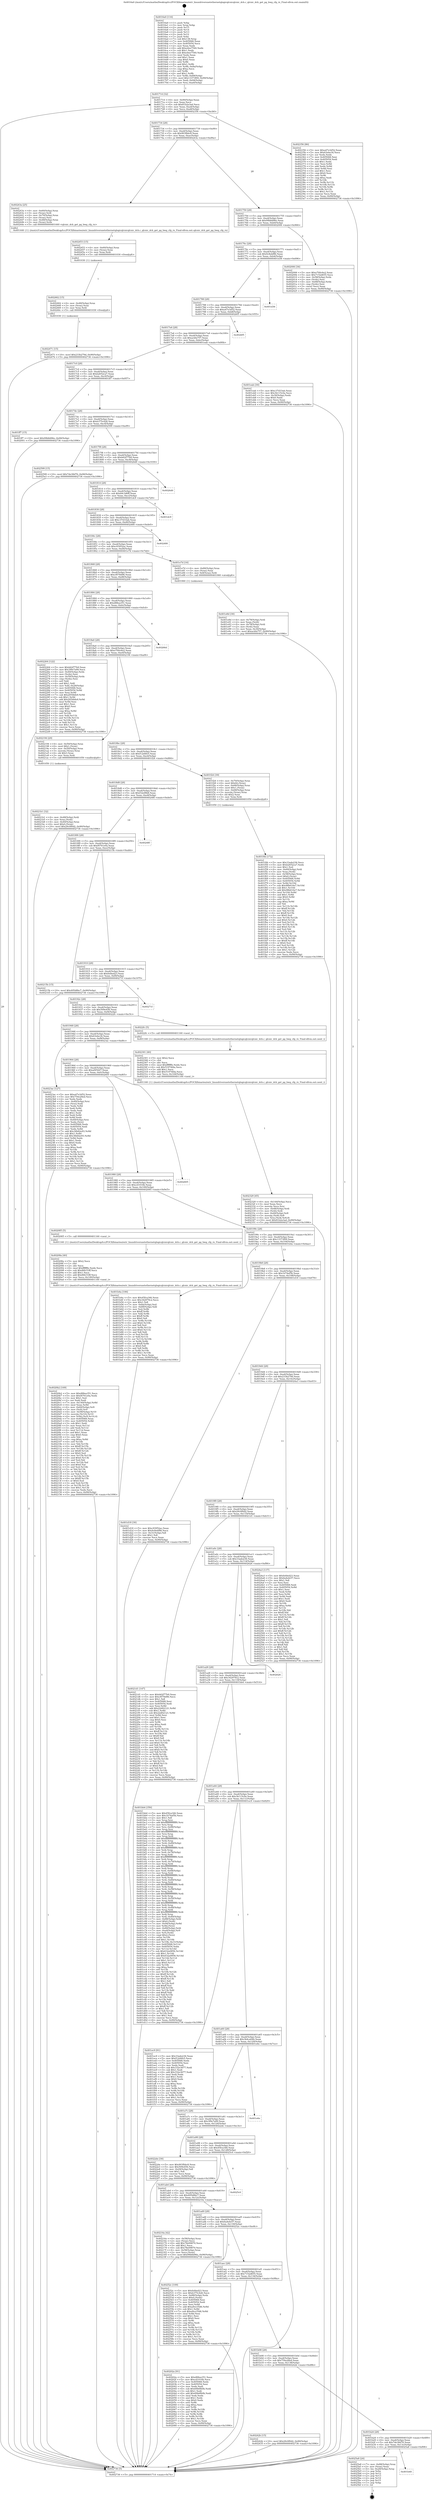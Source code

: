 digraph "0x4016a0" {
  label = "0x4016a0 (/mnt/c/Users/mathe/Desktop/tcc/POCII/binaries/extr_linuxdriversnetethernetqlogicqlcnicqlcnic_dcb.c_qlcnic_dcb_get_pg_bwg_cfg_rx_Final-ollvm.out::main(0))"
  labelloc = "t"
  node[shape=record]

  Entry [label="",width=0.3,height=0.3,shape=circle,fillcolor=black,style=filled]
  "0x401714" [label="{
     0x401714 [32]\l
     | [instrs]\l
     &nbsp;&nbsp;0x401714 \<+6\>: mov -0x90(%rbp),%eax\l
     &nbsp;&nbsp;0x40171a \<+2\>: mov %eax,%ecx\l
     &nbsp;&nbsp;0x40171c \<+6\>: sub $0x81b2a3ad,%ecx\l
     &nbsp;&nbsp;0x401722 \<+6\>: mov %eax,-0xa4(%rbp)\l
     &nbsp;&nbsp;0x401728 \<+6\>: mov %ecx,-0xa8(%rbp)\l
     &nbsp;&nbsp;0x40172e \<+6\>: je 0000000000402356 \<main+0xcb6\>\l
  }"]
  "0x402356" [label="{
     0x402356 [86]\l
     | [instrs]\l
     &nbsp;&nbsp;0x402356 \<+5\>: mov $0xa47e3d52,%eax\l
     &nbsp;&nbsp;0x40235b \<+5\>: mov $0x63ebe34,%ecx\l
     &nbsp;&nbsp;0x402360 \<+2\>: xor %edx,%edx\l
     &nbsp;&nbsp;0x402362 \<+7\>: mov 0x405068,%esi\l
     &nbsp;&nbsp;0x402369 \<+7\>: mov 0x405054,%edi\l
     &nbsp;&nbsp;0x402370 \<+3\>: sub $0x1,%edx\l
     &nbsp;&nbsp;0x402373 \<+3\>: mov %esi,%r8d\l
     &nbsp;&nbsp;0x402376 \<+3\>: add %edx,%r8d\l
     &nbsp;&nbsp;0x402379 \<+4\>: imul %r8d,%esi\l
     &nbsp;&nbsp;0x40237d \<+3\>: and $0x1,%esi\l
     &nbsp;&nbsp;0x402380 \<+3\>: cmp $0x0,%esi\l
     &nbsp;&nbsp;0x402383 \<+4\>: sete %r9b\l
     &nbsp;&nbsp;0x402387 \<+3\>: cmp $0xa,%edi\l
     &nbsp;&nbsp;0x40238a \<+4\>: setl %r10b\l
     &nbsp;&nbsp;0x40238e \<+3\>: mov %r9b,%r11b\l
     &nbsp;&nbsp;0x402391 \<+3\>: and %r10b,%r11b\l
     &nbsp;&nbsp;0x402394 \<+3\>: xor %r10b,%r9b\l
     &nbsp;&nbsp;0x402397 \<+3\>: or %r9b,%r11b\l
     &nbsp;&nbsp;0x40239a \<+4\>: test $0x1,%r11b\l
     &nbsp;&nbsp;0x40239e \<+3\>: cmovne %ecx,%eax\l
     &nbsp;&nbsp;0x4023a1 \<+6\>: mov %eax,-0x90(%rbp)\l
     &nbsp;&nbsp;0x4023a7 \<+5\>: jmp 0000000000402736 \<main+0x1096\>\l
  }"]
  "0x401734" [label="{
     0x401734 [28]\l
     | [instrs]\l
     &nbsp;&nbsp;0x401734 \<+5\>: jmp 0000000000401739 \<main+0x99\>\l
     &nbsp;&nbsp;0x401739 \<+6\>: mov -0xa4(%rbp),%eax\l
     &nbsp;&nbsp;0x40173f \<+5\>: sub $0x903fbbc8,%eax\l
     &nbsp;&nbsp;0x401744 \<+6\>: mov %eax,-0xac(%rbp)\l
     &nbsp;&nbsp;0x40174a \<+6\>: je 000000000040243a \<main+0xd9a\>\l
  }"]
  Exit [label="",width=0.3,height=0.3,shape=circle,fillcolor=black,style=filled,peripheries=2]
  "0x40243a" [label="{
     0x40243a [25]\l
     | [instrs]\l
     &nbsp;&nbsp;0x40243a \<+4\>: mov -0x60(%rbp),%rax\l
     &nbsp;&nbsp;0x40243e \<+3\>: mov (%rax),%rdi\l
     &nbsp;&nbsp;0x402441 \<+4\>: mov -0x70(%rbp),%rax\l
     &nbsp;&nbsp;0x402445 \<+2\>: mov (%rax),%esi\l
     &nbsp;&nbsp;0x402447 \<+4\>: mov -0x48(%rbp),%rax\l
     &nbsp;&nbsp;0x40244b \<+3\>: mov (%rax),%rdx\l
     &nbsp;&nbsp;0x40244e \<+5\>: call 0000000000401440 \<qlcnic_dcb_get_pg_bwg_cfg_rx\>\l
     | [calls]\l
     &nbsp;&nbsp;0x401440 \{1\} (/mnt/c/Users/mathe/Desktop/tcc/POCII/binaries/extr_linuxdriversnetethernetqlogicqlcnicqlcnic_dcb.c_qlcnic_dcb_get_pg_bwg_cfg_rx_Final-ollvm.out::qlcnic_dcb_get_pg_bwg_cfg_rx)\l
  }"]
  "0x401750" [label="{
     0x401750 [28]\l
     | [instrs]\l
     &nbsp;&nbsp;0x401750 \<+5\>: jmp 0000000000401755 \<main+0xb5\>\l
     &nbsp;&nbsp;0x401755 \<+6\>: mov -0xa4(%rbp),%eax\l
     &nbsp;&nbsp;0x40175b \<+5\>: sub $0x99b8d96e,%eax\l
     &nbsp;&nbsp;0x401760 \<+6\>: mov %eax,-0xb0(%rbp)\l
     &nbsp;&nbsp;0x401766 \<+6\>: je 0000000000402006 \<main+0x966\>\l
  }"]
  "0x401b40" [label="{
     0x401b40\l
  }", style=dashed]
  "0x402006" [label="{
     0x402006 [36]\l
     | [instrs]\l
     &nbsp;&nbsp;0x402006 \<+5\>: mov $0xe700c6e2,%eax\l
     &nbsp;&nbsp;0x40200b \<+5\>: mov $0x7152d655,%ecx\l
     &nbsp;&nbsp;0x402010 \<+4\>: mov -0x58(%rbp),%rdx\l
     &nbsp;&nbsp;0x402014 \<+2\>: mov (%rdx),%esi\l
     &nbsp;&nbsp;0x402016 \<+4\>: mov -0x68(%rbp),%rdx\l
     &nbsp;&nbsp;0x40201a \<+2\>: cmp (%rdx),%esi\l
     &nbsp;&nbsp;0x40201c \<+3\>: cmovl %ecx,%eax\l
     &nbsp;&nbsp;0x40201f \<+6\>: mov %eax,-0x90(%rbp)\l
     &nbsp;&nbsp;0x402025 \<+5\>: jmp 0000000000402736 \<main+0x1096\>\l
  }"]
  "0x40176c" [label="{
     0x40176c [28]\l
     | [instrs]\l
     &nbsp;&nbsp;0x40176c \<+5\>: jmp 0000000000401771 \<main+0xd1\>\l
     &nbsp;&nbsp;0x401771 \<+6\>: mov -0xa4(%rbp),%eax\l
     &nbsp;&nbsp;0x401777 \<+5\>: sub $0x9c8ebf86,%eax\l
     &nbsp;&nbsp;0x40177c \<+6\>: mov %eax,-0xb4(%rbp)\l
     &nbsp;&nbsp;0x401782 \<+6\>: je 0000000000401d36 \<main+0x696\>\l
  }"]
  "0x4025a8" [label="{
     0x4025a8 [24]\l
     | [instrs]\l
     &nbsp;&nbsp;0x4025a8 \<+7\>: mov -0x88(%rbp),%rax\l
     &nbsp;&nbsp;0x4025af \<+2\>: mov (%rax),%eax\l
     &nbsp;&nbsp;0x4025b1 \<+4\>: lea -0x28(%rbp),%rsp\l
     &nbsp;&nbsp;0x4025b5 \<+1\>: pop %rbx\l
     &nbsp;&nbsp;0x4025b6 \<+2\>: pop %r12\l
     &nbsp;&nbsp;0x4025b8 \<+2\>: pop %r13\l
     &nbsp;&nbsp;0x4025ba \<+2\>: pop %r14\l
     &nbsp;&nbsp;0x4025bc \<+2\>: pop %r15\l
     &nbsp;&nbsp;0x4025be \<+1\>: pop %rbp\l
     &nbsp;&nbsp;0x4025bf \<+1\>: ret\l
  }"]
  "0x401d36" [label="{
     0x401d36\l
  }", style=dashed]
  "0x401788" [label="{
     0x401788 [28]\l
     | [instrs]\l
     &nbsp;&nbsp;0x401788 \<+5\>: jmp 000000000040178d \<main+0xed\>\l
     &nbsp;&nbsp;0x40178d \<+6\>: mov -0xa4(%rbp),%eax\l
     &nbsp;&nbsp;0x401793 \<+5\>: sub $0xa47e3d52,%eax\l
     &nbsp;&nbsp;0x401798 \<+6\>: mov %eax,-0xb8(%rbp)\l
     &nbsp;&nbsp;0x40179e \<+6\>: je 00000000004026f5 \<main+0x1055\>\l
  }"]
  "0x402471" [label="{
     0x402471 [15]\l
     | [instrs]\l
     &nbsp;&nbsp;0x402471 \<+10\>: movl $0x233b279d,-0x90(%rbp)\l
     &nbsp;&nbsp;0x40247b \<+5\>: jmp 0000000000402736 \<main+0x1096\>\l
  }"]
  "0x4026f5" [label="{
     0x4026f5\l
  }", style=dashed]
  "0x4017a4" [label="{
     0x4017a4 [28]\l
     | [instrs]\l
     &nbsp;&nbsp;0x4017a4 \<+5\>: jmp 00000000004017a9 \<main+0x109\>\l
     &nbsp;&nbsp;0x4017a9 \<+6\>: mov -0xa4(%rbp),%eax\l
     &nbsp;&nbsp;0x4017af \<+5\>: sub $0xacbfa757,%eax\l
     &nbsp;&nbsp;0x4017b4 \<+6\>: mov %eax,-0xbc(%rbp)\l
     &nbsp;&nbsp;0x4017ba \<+6\>: je 0000000000401eab \<main+0x80b\>\l
  }"]
  "0x402462" [label="{
     0x402462 [15]\l
     | [instrs]\l
     &nbsp;&nbsp;0x402462 \<+4\>: mov -0x48(%rbp),%rax\l
     &nbsp;&nbsp;0x402466 \<+3\>: mov (%rax),%rax\l
     &nbsp;&nbsp;0x402469 \<+3\>: mov %rax,%rdi\l
     &nbsp;&nbsp;0x40246c \<+5\>: call 0000000000401030 \<free@plt\>\l
     | [calls]\l
     &nbsp;&nbsp;0x401030 \{1\} (unknown)\l
  }"]
  "0x401eab" [label="{
     0x401eab [30]\l
     | [instrs]\l
     &nbsp;&nbsp;0x401eab \<+5\>: mov $0xc37d33ab,%eax\l
     &nbsp;&nbsp;0x401eb0 \<+5\>: mov $0x3b115c0a,%ecx\l
     &nbsp;&nbsp;0x401eb5 \<+3\>: mov -0x30(%rbp),%edx\l
     &nbsp;&nbsp;0x401eb8 \<+3\>: cmp $0x0,%edx\l
     &nbsp;&nbsp;0x401ebb \<+3\>: cmove %ecx,%eax\l
     &nbsp;&nbsp;0x401ebe \<+6\>: mov %eax,-0x90(%rbp)\l
     &nbsp;&nbsp;0x401ec4 \<+5\>: jmp 0000000000402736 \<main+0x1096\>\l
  }"]
  "0x4017c0" [label="{
     0x4017c0 [28]\l
     | [instrs]\l
     &nbsp;&nbsp;0x4017c0 \<+5\>: jmp 00000000004017c5 \<main+0x125\>\l
     &nbsp;&nbsp;0x4017c5 \<+6\>: mov -0xa4(%rbp),%eax\l
     &nbsp;&nbsp;0x4017cb \<+5\>: sub $0xb2652ca7,%eax\l
     &nbsp;&nbsp;0x4017d0 \<+6\>: mov %eax,-0xc0(%rbp)\l
     &nbsp;&nbsp;0x4017d6 \<+6\>: je 0000000000401ff7 \<main+0x957\>\l
  }"]
  "0x402453" [label="{
     0x402453 [15]\l
     | [instrs]\l
     &nbsp;&nbsp;0x402453 \<+4\>: mov -0x60(%rbp),%rax\l
     &nbsp;&nbsp;0x402457 \<+3\>: mov (%rax),%rax\l
     &nbsp;&nbsp;0x40245a \<+3\>: mov %rax,%rdi\l
     &nbsp;&nbsp;0x40245d \<+5\>: call 0000000000401030 \<free@plt\>\l
     | [calls]\l
     &nbsp;&nbsp;0x401030 \{1\} (unknown)\l
  }"]
  "0x401ff7" [label="{
     0x401ff7 [15]\l
     | [instrs]\l
     &nbsp;&nbsp;0x401ff7 \<+10\>: movl $0x99b8d96e,-0x90(%rbp)\l
     &nbsp;&nbsp;0x402001 \<+5\>: jmp 0000000000402736 \<main+0x1096\>\l
  }"]
  "0x4017dc" [label="{
     0x4017dc [28]\l
     | [instrs]\l
     &nbsp;&nbsp;0x4017dc \<+5\>: jmp 00000000004017e1 \<main+0x141\>\l
     &nbsp;&nbsp;0x4017e1 \<+6\>: mov -0xa4(%rbp),%eax\l
     &nbsp;&nbsp;0x4017e7 \<+5\>: sub $0xb375c426,%eax\l
     &nbsp;&nbsp;0x4017ec \<+6\>: mov %eax,-0xc4(%rbp)\l
     &nbsp;&nbsp;0x4017f2 \<+6\>: je 0000000000402599 \<main+0xef9\>\l
  }"]
  "0x401b24" [label="{
     0x401b24 [28]\l
     | [instrs]\l
     &nbsp;&nbsp;0x401b24 \<+5\>: jmp 0000000000401b29 \<main+0x489\>\l
     &nbsp;&nbsp;0x401b29 \<+6\>: mov -0xa4(%rbp),%eax\l
     &nbsp;&nbsp;0x401b2f \<+5\>: sub $0x7de38d76,%eax\l
     &nbsp;&nbsp;0x401b34 \<+6\>: mov %eax,-0x13c(%rbp)\l
     &nbsp;&nbsp;0x401b3a \<+6\>: je 00000000004025a8 \<main+0xf08\>\l
  }"]
  "0x402599" [label="{
     0x402599 [15]\l
     | [instrs]\l
     &nbsp;&nbsp;0x402599 \<+10\>: movl $0x7de38d76,-0x90(%rbp)\l
     &nbsp;&nbsp;0x4025a3 \<+5\>: jmp 0000000000402736 \<main+0x1096\>\l
  }"]
  "0x4017f8" [label="{
     0x4017f8 [28]\l
     | [instrs]\l
     &nbsp;&nbsp;0x4017f8 \<+5\>: jmp 00000000004017fd \<main+0x15d\>\l
     &nbsp;&nbsp;0x4017fd \<+6\>: mov -0xa4(%rbp),%eax\l
     &nbsp;&nbsp;0x401803 \<+5\>: sub $0xb62f77b9,%eax\l
     &nbsp;&nbsp;0x401808 \<+6\>: mov %eax,-0xc8(%rbp)\l
     &nbsp;&nbsp;0x40180e \<+6\>: je 00000000004026d0 \<main+0x1030\>\l
  }"]
  "0x40242b" [label="{
     0x40242b [15]\l
     | [instrs]\l
     &nbsp;&nbsp;0x40242b \<+10\>: movl $0x29c0f0d2,-0x90(%rbp)\l
     &nbsp;&nbsp;0x402435 \<+5\>: jmp 0000000000402736 \<main+0x1096\>\l
  }"]
  "0x4026d0" [label="{
     0x4026d0\l
  }", style=dashed]
  "0x401814" [label="{
     0x401814 [28]\l
     | [instrs]\l
     &nbsp;&nbsp;0x401814 \<+5\>: jmp 0000000000401819 \<main+0x179\>\l
     &nbsp;&nbsp;0x401819 \<+6\>: mov -0xa4(%rbp),%eax\l
     &nbsp;&nbsp;0x40181f \<+5\>: sub $0xb9c3d6ff,%eax\l
     &nbsp;&nbsp;0x401824 \<+6\>: mov %eax,-0xcc(%rbp)\l
     &nbsp;&nbsp;0x40182a \<+6\>: je 0000000000401dc9 \<main+0x729\>\l
  }"]
  "0x402329" [label="{
     0x402329 [45]\l
     | [instrs]\l
     &nbsp;&nbsp;0x402329 \<+6\>: mov -0x144(%rbp),%ecx\l
     &nbsp;&nbsp;0x40232f \<+3\>: imul %eax,%ecx\l
     &nbsp;&nbsp;0x402332 \<+3\>: movslq %ecx,%rsi\l
     &nbsp;&nbsp;0x402335 \<+4\>: mov -0x48(%rbp),%rdi\l
     &nbsp;&nbsp;0x402339 \<+3\>: mov (%rdi),%rdi\l
     &nbsp;&nbsp;0x40233c \<+4\>: mov -0x40(%rbp),%r8\l
     &nbsp;&nbsp;0x402340 \<+3\>: movslq (%r8),%r8\l
     &nbsp;&nbsp;0x402343 \<+4\>: mov %rsi,(%rdi,%r8,8)\l
     &nbsp;&nbsp;0x402347 \<+10\>: movl $0x81b2a3ad,-0x90(%rbp)\l
     &nbsp;&nbsp;0x402351 \<+5\>: jmp 0000000000402736 \<main+0x1096\>\l
  }"]
  "0x401dc9" [label="{
     0x401dc9\l
  }", style=dashed]
  "0x401830" [label="{
     0x401830 [28]\l
     | [instrs]\l
     &nbsp;&nbsp;0x401830 \<+5\>: jmp 0000000000401835 \<main+0x195\>\l
     &nbsp;&nbsp;0x401835 \<+6\>: mov -0xa4(%rbp),%eax\l
     &nbsp;&nbsp;0x40183b \<+5\>: sub $0xc37d33ab,%eax\l
     &nbsp;&nbsp;0x401840 \<+6\>: mov %eax,-0xd0(%rbp)\l
     &nbsp;&nbsp;0x401846 \<+6\>: je 0000000000402480 \<main+0xde0\>\l
  }"]
  "0x402301" [label="{
     0x402301 [40]\l
     | [instrs]\l
     &nbsp;&nbsp;0x402301 \<+5\>: mov $0x2,%ecx\l
     &nbsp;&nbsp;0x402306 \<+1\>: cltd\l
     &nbsp;&nbsp;0x402307 \<+2\>: idiv %ecx\l
     &nbsp;&nbsp;0x402309 \<+6\>: imul $0xfffffffe,%edx,%ecx\l
     &nbsp;&nbsp;0x40230f \<+6\>: sub $0x51974fda,%ecx\l
     &nbsp;&nbsp;0x402315 \<+3\>: add $0x1,%ecx\l
     &nbsp;&nbsp;0x402318 \<+6\>: add $0x51974fda,%ecx\l
     &nbsp;&nbsp;0x40231e \<+6\>: mov %ecx,-0x144(%rbp)\l
     &nbsp;&nbsp;0x402324 \<+5\>: call 0000000000401160 \<next_i\>\l
     | [calls]\l
     &nbsp;&nbsp;0x401160 \{1\} (/mnt/c/Users/mathe/Desktop/tcc/POCII/binaries/extr_linuxdriversnetethernetqlogicqlcnicqlcnic_dcb.c_qlcnic_dcb_get_pg_bwg_cfg_rx_Final-ollvm.out::next_i)\l
  }"]
  "0x402480" [label="{
     0x402480\l
  }", style=dashed]
  "0x40184c" [label="{
     0x40184c [28]\l
     | [instrs]\l
     &nbsp;&nbsp;0x40184c \<+5\>: jmp 0000000000401851 \<main+0x1b1\>\l
     &nbsp;&nbsp;0x401851 \<+6\>: mov -0xa4(%rbp),%eax\l
     &nbsp;&nbsp;0x401857 \<+5\>: sub $0xc93952ac,%eax\l
     &nbsp;&nbsp;0x40185c \<+6\>: mov %eax,-0xd4(%rbp)\l
     &nbsp;&nbsp;0x401862 \<+6\>: je 0000000000401e7d \<main+0x7dd\>\l
  }"]
  "0x4021b1" [label="{
     0x4021b1 [32]\l
     | [instrs]\l
     &nbsp;&nbsp;0x4021b1 \<+4\>: mov -0x48(%rbp),%rdi\l
     &nbsp;&nbsp;0x4021b5 \<+3\>: mov %rax,(%rdi)\l
     &nbsp;&nbsp;0x4021b8 \<+4\>: mov -0x40(%rbp),%rax\l
     &nbsp;&nbsp;0x4021bc \<+6\>: movl $0x0,(%rax)\l
     &nbsp;&nbsp;0x4021c2 \<+10\>: movl $0x29c0f0d2,-0x90(%rbp)\l
     &nbsp;&nbsp;0x4021cc \<+5\>: jmp 0000000000402736 \<main+0x1096\>\l
  }"]
  "0x401e7d" [label="{
     0x401e7d [16]\l
     | [instrs]\l
     &nbsp;&nbsp;0x401e7d \<+4\>: mov -0x80(%rbp),%rax\l
     &nbsp;&nbsp;0x401e81 \<+3\>: mov (%rax),%rax\l
     &nbsp;&nbsp;0x401e84 \<+4\>: mov 0x8(%rax),%rdi\l
     &nbsp;&nbsp;0x401e88 \<+5\>: call 0000000000401060 \<atoi@plt\>\l
     | [calls]\l
     &nbsp;&nbsp;0x401060 \{1\} (unknown)\l
  }"]
  "0x401868" [label="{
     0x401868 [28]\l
     | [instrs]\l
     &nbsp;&nbsp;0x401868 \<+5\>: jmp 000000000040186d \<main+0x1cd\>\l
     &nbsp;&nbsp;0x40186d \<+6\>: mov -0xa4(%rbp),%eax\l
     &nbsp;&nbsp;0x401873 \<+5\>: sub $0xcf078d96,%eax\l
     &nbsp;&nbsp;0x401878 \<+6\>: mov %eax,-0xd8(%rbp)\l
     &nbsp;&nbsp;0x40187e \<+6\>: je 0000000000402264 \<main+0xbc4\>\l
  }"]
  "0x4020b2" [label="{
     0x4020b2 [169]\l
     | [instrs]\l
     &nbsp;&nbsp;0x4020b2 \<+5\>: mov $0xd88ea351,%ecx\l
     &nbsp;&nbsp;0x4020b7 \<+5\>: mov $0xf4761e0a,%edx\l
     &nbsp;&nbsp;0x4020bc \<+3\>: mov $0x1,%sil\l
     &nbsp;&nbsp;0x4020bf \<+2\>: xor %edi,%edi\l
     &nbsp;&nbsp;0x4020c1 \<+7\>: mov -0x140(%rbp),%r8d\l
     &nbsp;&nbsp;0x4020c8 \<+4\>: imul %eax,%r8d\l
     &nbsp;&nbsp;0x4020cc \<+4\>: mov -0x60(%rbp),%r9\l
     &nbsp;&nbsp;0x4020d0 \<+3\>: mov (%r9),%r9\l
     &nbsp;&nbsp;0x4020d3 \<+4\>: mov -0x58(%rbp),%r10\l
     &nbsp;&nbsp;0x4020d7 \<+3\>: movslq (%r10),%r10\l
     &nbsp;&nbsp;0x4020da \<+4\>: mov %r8d,(%r9,%r10,4)\l
     &nbsp;&nbsp;0x4020de \<+7\>: mov 0x405068,%eax\l
     &nbsp;&nbsp;0x4020e5 \<+8\>: mov 0x405054,%r8d\l
     &nbsp;&nbsp;0x4020ed \<+3\>: sub $0x1,%edi\l
     &nbsp;&nbsp;0x4020f0 \<+3\>: mov %eax,%r11d\l
     &nbsp;&nbsp;0x4020f3 \<+3\>: add %edi,%r11d\l
     &nbsp;&nbsp;0x4020f6 \<+4\>: imul %r11d,%eax\l
     &nbsp;&nbsp;0x4020fa \<+3\>: and $0x1,%eax\l
     &nbsp;&nbsp;0x4020fd \<+3\>: cmp $0x0,%eax\l
     &nbsp;&nbsp;0x402100 \<+3\>: sete %bl\l
     &nbsp;&nbsp;0x402103 \<+4\>: cmp $0xa,%r8d\l
     &nbsp;&nbsp;0x402107 \<+4\>: setl %r14b\l
     &nbsp;&nbsp;0x40210b \<+3\>: mov %bl,%r15b\l
     &nbsp;&nbsp;0x40210e \<+4\>: xor $0xff,%r15b\l
     &nbsp;&nbsp;0x402112 \<+3\>: mov %r14b,%r12b\l
     &nbsp;&nbsp;0x402115 \<+4\>: xor $0xff,%r12b\l
     &nbsp;&nbsp;0x402119 \<+4\>: xor $0x0,%sil\l
     &nbsp;&nbsp;0x40211d \<+3\>: mov %r15b,%r13b\l
     &nbsp;&nbsp;0x402120 \<+4\>: and $0x0,%r13b\l
     &nbsp;&nbsp;0x402124 \<+3\>: and %sil,%bl\l
     &nbsp;&nbsp;0x402127 \<+3\>: mov %r12b,%al\l
     &nbsp;&nbsp;0x40212a \<+2\>: and $0x0,%al\l
     &nbsp;&nbsp;0x40212c \<+3\>: and %sil,%r14b\l
     &nbsp;&nbsp;0x40212f \<+3\>: or %bl,%r13b\l
     &nbsp;&nbsp;0x402132 \<+3\>: or %r14b,%al\l
     &nbsp;&nbsp;0x402135 \<+3\>: xor %al,%r13b\l
     &nbsp;&nbsp;0x402138 \<+3\>: or %r12b,%r15b\l
     &nbsp;&nbsp;0x40213b \<+4\>: xor $0xff,%r15b\l
     &nbsp;&nbsp;0x40213f \<+4\>: or $0x0,%sil\l
     &nbsp;&nbsp;0x402143 \<+3\>: and %sil,%r15b\l
     &nbsp;&nbsp;0x402146 \<+3\>: or %r15b,%r13b\l
     &nbsp;&nbsp;0x402149 \<+4\>: test $0x1,%r13b\l
     &nbsp;&nbsp;0x40214d \<+3\>: cmovne %edx,%ecx\l
     &nbsp;&nbsp;0x402150 \<+6\>: mov %ecx,-0x90(%rbp)\l
     &nbsp;&nbsp;0x402156 \<+5\>: jmp 0000000000402736 \<main+0x1096\>\l
  }"]
  "0x402264" [label="{
     0x402264 [122]\l
     | [instrs]\l
     &nbsp;&nbsp;0x402264 \<+5\>: mov $0xb62f77b9,%eax\l
     &nbsp;&nbsp;0x402269 \<+5\>: mov $0x3f9e7a99,%ecx\l
     &nbsp;&nbsp;0x40226e \<+4\>: mov -0x40(%rbp),%rdx\l
     &nbsp;&nbsp;0x402272 \<+2\>: mov (%rdx),%esi\l
     &nbsp;&nbsp;0x402274 \<+4\>: mov -0x50(%rbp),%rdx\l
     &nbsp;&nbsp;0x402278 \<+2\>: cmp (%rdx),%esi\l
     &nbsp;&nbsp;0x40227a \<+4\>: setl %dil\l
     &nbsp;&nbsp;0x40227e \<+4\>: and $0x1,%dil\l
     &nbsp;&nbsp;0x402282 \<+4\>: mov %dil,-0x29(%rbp)\l
     &nbsp;&nbsp;0x402286 \<+7\>: mov 0x405068,%esi\l
     &nbsp;&nbsp;0x40228d \<+8\>: mov 0x405054,%r8d\l
     &nbsp;&nbsp;0x402295 \<+3\>: mov %esi,%r9d\l
     &nbsp;&nbsp;0x402298 \<+7\>: sub $0x2054bfe9,%r9d\l
     &nbsp;&nbsp;0x40229f \<+4\>: sub $0x1,%r9d\l
     &nbsp;&nbsp;0x4022a3 \<+7\>: add $0x2054bfe9,%r9d\l
     &nbsp;&nbsp;0x4022aa \<+4\>: imul %r9d,%esi\l
     &nbsp;&nbsp;0x4022ae \<+3\>: and $0x1,%esi\l
     &nbsp;&nbsp;0x4022b1 \<+3\>: cmp $0x0,%esi\l
     &nbsp;&nbsp;0x4022b4 \<+4\>: sete %dil\l
     &nbsp;&nbsp;0x4022b8 \<+4\>: cmp $0xa,%r8d\l
     &nbsp;&nbsp;0x4022bc \<+4\>: setl %r10b\l
     &nbsp;&nbsp;0x4022c0 \<+3\>: mov %dil,%r11b\l
     &nbsp;&nbsp;0x4022c3 \<+3\>: and %r10b,%r11b\l
     &nbsp;&nbsp;0x4022c6 \<+3\>: xor %r10b,%dil\l
     &nbsp;&nbsp;0x4022c9 \<+3\>: or %dil,%r11b\l
     &nbsp;&nbsp;0x4022cc \<+4\>: test $0x1,%r11b\l
     &nbsp;&nbsp;0x4022d0 \<+3\>: cmovne %ecx,%eax\l
     &nbsp;&nbsp;0x4022d3 \<+6\>: mov %eax,-0x90(%rbp)\l
     &nbsp;&nbsp;0x4022d9 \<+5\>: jmp 0000000000402736 \<main+0x1096\>\l
  }"]
  "0x401884" [label="{
     0x401884 [28]\l
     | [instrs]\l
     &nbsp;&nbsp;0x401884 \<+5\>: jmp 0000000000401889 \<main+0x1e9\>\l
     &nbsp;&nbsp;0x401889 \<+6\>: mov -0xa4(%rbp),%eax\l
     &nbsp;&nbsp;0x40188f \<+5\>: sub $0xd88ea351,%eax\l
     &nbsp;&nbsp;0x401894 \<+6\>: mov %eax,-0xdc(%rbp)\l
     &nbsp;&nbsp;0x40189a \<+6\>: je 000000000040266d \<main+0xfcd\>\l
  }"]
  "0x40208a" [label="{
     0x40208a [40]\l
     | [instrs]\l
     &nbsp;&nbsp;0x40208a \<+5\>: mov $0x2,%ecx\l
     &nbsp;&nbsp;0x40208f \<+1\>: cltd\l
     &nbsp;&nbsp;0x402090 \<+2\>: idiv %ecx\l
     &nbsp;&nbsp;0x402092 \<+6\>: imul $0xfffffffe,%edx,%ecx\l
     &nbsp;&nbsp;0x402098 \<+6\>: sub $0x86fc53ff,%ecx\l
     &nbsp;&nbsp;0x40209e \<+3\>: add $0x1,%ecx\l
     &nbsp;&nbsp;0x4020a1 \<+6\>: add $0x86fc53ff,%ecx\l
     &nbsp;&nbsp;0x4020a7 \<+6\>: mov %ecx,-0x140(%rbp)\l
     &nbsp;&nbsp;0x4020ad \<+5\>: call 0000000000401160 \<next_i\>\l
     | [calls]\l
     &nbsp;&nbsp;0x401160 \{1\} (/mnt/c/Users/mathe/Desktop/tcc/POCII/binaries/extr_linuxdriversnetethernetqlogicqlcnicqlcnic_dcb.c_qlcnic_dcb_get_pg_bwg_cfg_rx_Final-ollvm.out::next_i)\l
  }"]
  "0x40266d" [label="{
     0x40266d\l
  }", style=dashed]
  "0x4018a0" [label="{
     0x4018a0 [28]\l
     | [instrs]\l
     &nbsp;&nbsp;0x4018a0 \<+5\>: jmp 00000000004018a5 \<main+0x205\>\l
     &nbsp;&nbsp;0x4018a5 \<+6\>: mov -0xa4(%rbp),%eax\l
     &nbsp;&nbsp;0x4018ab \<+5\>: sub $0xe700c6e2,%eax\l
     &nbsp;&nbsp;0x4018b0 \<+6\>: mov %eax,-0xe0(%rbp)\l
     &nbsp;&nbsp;0x4018b6 \<+6\>: je 0000000000402194 \<main+0xaf4\>\l
  }"]
  "0x401b08" [label="{
     0x401b08 [28]\l
     | [instrs]\l
     &nbsp;&nbsp;0x401b08 \<+5\>: jmp 0000000000401b0d \<main+0x46d\>\l
     &nbsp;&nbsp;0x401b0d \<+6\>: mov -0xa4(%rbp),%eax\l
     &nbsp;&nbsp;0x401b13 \<+5\>: sub $0x754e28ed,%eax\l
     &nbsp;&nbsp;0x401b18 \<+6\>: mov %eax,-0x138(%rbp)\l
     &nbsp;&nbsp;0x401b1e \<+6\>: je 000000000040242b \<main+0xd8b\>\l
  }"]
  "0x402194" [label="{
     0x402194 [29]\l
     | [instrs]\l
     &nbsp;&nbsp;0x402194 \<+4\>: mov -0x50(%rbp),%rax\l
     &nbsp;&nbsp;0x402198 \<+6\>: movl $0x1,(%rax)\l
     &nbsp;&nbsp;0x40219e \<+4\>: mov -0x50(%rbp),%rax\l
     &nbsp;&nbsp;0x4021a2 \<+3\>: movslq (%rax),%rax\l
     &nbsp;&nbsp;0x4021a5 \<+4\>: shl $0x3,%rax\l
     &nbsp;&nbsp;0x4021a9 \<+3\>: mov %rax,%rdi\l
     &nbsp;&nbsp;0x4021ac \<+5\>: call 0000000000401050 \<malloc@plt\>\l
     | [calls]\l
     &nbsp;&nbsp;0x401050 \{1\} (unknown)\l
  }"]
  "0x4018bc" [label="{
     0x4018bc [28]\l
     | [instrs]\l
     &nbsp;&nbsp;0x4018bc \<+5\>: jmp 00000000004018c1 \<main+0x221\>\l
     &nbsp;&nbsp;0x4018c1 \<+6\>: mov -0xa4(%rbp),%eax\l
     &nbsp;&nbsp;0x4018c7 \<+5\>: sub $0xf12d4fe5,%eax\l
     &nbsp;&nbsp;0x4018cc \<+6\>: mov %eax,-0xe4(%rbp)\l
     &nbsp;&nbsp;0x4018d2 \<+6\>: je 0000000000401f24 \<main+0x884\>\l
  }"]
  "0x40202a" [label="{
     0x40202a [91]\l
     | [instrs]\l
     &nbsp;&nbsp;0x40202a \<+5\>: mov $0xd88ea351,%eax\l
     &nbsp;&nbsp;0x40202f \<+5\>: mov $0xcd1016b,%ecx\l
     &nbsp;&nbsp;0x402034 \<+7\>: mov 0x405068,%edx\l
     &nbsp;&nbsp;0x40203b \<+7\>: mov 0x405054,%esi\l
     &nbsp;&nbsp;0x402042 \<+2\>: mov %edx,%edi\l
     &nbsp;&nbsp;0x402044 \<+6\>: sub $0x69b6fb0b,%edi\l
     &nbsp;&nbsp;0x40204a \<+3\>: sub $0x1,%edi\l
     &nbsp;&nbsp;0x40204d \<+6\>: add $0x69b6fb0b,%edi\l
     &nbsp;&nbsp;0x402053 \<+3\>: imul %edi,%edx\l
     &nbsp;&nbsp;0x402056 \<+3\>: and $0x1,%edx\l
     &nbsp;&nbsp;0x402059 \<+3\>: cmp $0x0,%edx\l
     &nbsp;&nbsp;0x40205c \<+4\>: sete %r8b\l
     &nbsp;&nbsp;0x402060 \<+3\>: cmp $0xa,%esi\l
     &nbsp;&nbsp;0x402063 \<+4\>: setl %r9b\l
     &nbsp;&nbsp;0x402067 \<+3\>: mov %r8b,%r10b\l
     &nbsp;&nbsp;0x40206a \<+3\>: and %r9b,%r10b\l
     &nbsp;&nbsp;0x40206d \<+3\>: xor %r9b,%r8b\l
     &nbsp;&nbsp;0x402070 \<+3\>: or %r8b,%r10b\l
     &nbsp;&nbsp;0x402073 \<+4\>: test $0x1,%r10b\l
     &nbsp;&nbsp;0x402077 \<+3\>: cmovne %ecx,%eax\l
     &nbsp;&nbsp;0x40207a \<+6\>: mov %eax,-0x90(%rbp)\l
     &nbsp;&nbsp;0x402080 \<+5\>: jmp 0000000000402736 \<main+0x1096\>\l
  }"]
  "0x401f24" [label="{
     0x401f24 [39]\l
     | [instrs]\l
     &nbsp;&nbsp;0x401f24 \<+4\>: mov -0x70(%rbp),%rax\l
     &nbsp;&nbsp;0x401f28 \<+6\>: movl $0x64,(%rax)\l
     &nbsp;&nbsp;0x401f2e \<+4\>: mov -0x68(%rbp),%rax\l
     &nbsp;&nbsp;0x401f32 \<+6\>: movl $0x1,(%rax)\l
     &nbsp;&nbsp;0x401f38 \<+4\>: mov -0x68(%rbp),%rax\l
     &nbsp;&nbsp;0x401f3c \<+3\>: movslq (%rax),%rax\l
     &nbsp;&nbsp;0x401f3f \<+4\>: shl $0x2,%rax\l
     &nbsp;&nbsp;0x401f43 \<+3\>: mov %rax,%rdi\l
     &nbsp;&nbsp;0x401f46 \<+5\>: call 0000000000401050 \<malloc@plt\>\l
     | [calls]\l
     &nbsp;&nbsp;0x401050 \{1\} (unknown)\l
  }"]
  "0x4018d8" [label="{
     0x4018d8 [28]\l
     | [instrs]\l
     &nbsp;&nbsp;0x4018d8 \<+5\>: jmp 00000000004018dd \<main+0x23d\>\l
     &nbsp;&nbsp;0x4018dd \<+6\>: mov -0xa4(%rbp),%eax\l
     &nbsp;&nbsp;0x4018e3 \<+5\>: sub $0xf32ef8b8,%eax\l
     &nbsp;&nbsp;0x4018e8 \<+6\>: mov %eax,-0xe8(%rbp)\l
     &nbsp;&nbsp;0x4018ee \<+6\>: je 000000000040248f \<main+0xdef\>\l
  }"]
  "0x401aec" [label="{
     0x401aec [28]\l
     | [instrs]\l
     &nbsp;&nbsp;0x401aec \<+5\>: jmp 0000000000401af1 \<main+0x451\>\l
     &nbsp;&nbsp;0x401af1 \<+6\>: mov -0xa4(%rbp),%eax\l
     &nbsp;&nbsp;0x401af7 \<+5\>: sub $0x7152d655,%eax\l
     &nbsp;&nbsp;0x401afc \<+6\>: mov %eax,-0x134(%rbp)\l
     &nbsp;&nbsp;0x401b02 \<+6\>: je 000000000040202a \<main+0x98a\>\l
  }"]
  "0x40248f" [label="{
     0x40248f\l
  }", style=dashed]
  "0x4018f4" [label="{
     0x4018f4 [28]\l
     | [instrs]\l
     &nbsp;&nbsp;0x4018f4 \<+5\>: jmp 00000000004018f9 \<main+0x259\>\l
     &nbsp;&nbsp;0x4018f9 \<+6\>: mov -0xa4(%rbp),%eax\l
     &nbsp;&nbsp;0x4018ff \<+5\>: sub $0xf4761e0a,%eax\l
     &nbsp;&nbsp;0x401904 \<+6\>: mov %eax,-0xec(%rbp)\l
     &nbsp;&nbsp;0x40190a \<+6\>: je 000000000040215b \<main+0xabb\>\l
  }"]
  "0x40252c" [label="{
     0x40252c [109]\l
     | [instrs]\l
     &nbsp;&nbsp;0x40252c \<+5\>: mov $0xfefded23,%eax\l
     &nbsp;&nbsp;0x402531 \<+5\>: mov $0xb375c426,%ecx\l
     &nbsp;&nbsp;0x402536 \<+7\>: mov -0x88(%rbp),%rdx\l
     &nbsp;&nbsp;0x40253d \<+6\>: movl $0x0,(%rdx)\l
     &nbsp;&nbsp;0x402543 \<+7\>: mov 0x405068,%esi\l
     &nbsp;&nbsp;0x40254a \<+7\>: mov 0x405054,%edi\l
     &nbsp;&nbsp;0x402551 \<+3\>: mov %esi,%r8d\l
     &nbsp;&nbsp;0x402554 \<+7\>: add $0xa9ce35d6,%r8d\l
     &nbsp;&nbsp;0x40255b \<+4\>: sub $0x1,%r8d\l
     &nbsp;&nbsp;0x40255f \<+7\>: sub $0xa9ce35d6,%r8d\l
     &nbsp;&nbsp;0x402566 \<+4\>: imul %r8d,%esi\l
     &nbsp;&nbsp;0x40256a \<+3\>: and $0x1,%esi\l
     &nbsp;&nbsp;0x40256d \<+3\>: cmp $0x0,%esi\l
     &nbsp;&nbsp;0x402570 \<+4\>: sete %r9b\l
     &nbsp;&nbsp;0x402574 \<+3\>: cmp $0xa,%edi\l
     &nbsp;&nbsp;0x402577 \<+4\>: setl %r10b\l
     &nbsp;&nbsp;0x40257b \<+3\>: mov %r9b,%r11b\l
     &nbsp;&nbsp;0x40257e \<+3\>: and %r10b,%r11b\l
     &nbsp;&nbsp;0x402581 \<+3\>: xor %r10b,%r9b\l
     &nbsp;&nbsp;0x402584 \<+3\>: or %r9b,%r11b\l
     &nbsp;&nbsp;0x402587 \<+4\>: test $0x1,%r11b\l
     &nbsp;&nbsp;0x40258b \<+3\>: cmovne %ecx,%eax\l
     &nbsp;&nbsp;0x40258e \<+6\>: mov %eax,-0x90(%rbp)\l
     &nbsp;&nbsp;0x402594 \<+5\>: jmp 0000000000402736 \<main+0x1096\>\l
  }"]
  "0x40215b" [label="{
     0x40215b [15]\l
     | [instrs]\l
     &nbsp;&nbsp;0x40215b \<+10\>: movl $0x495d8bc7,-0x90(%rbp)\l
     &nbsp;&nbsp;0x402165 \<+5\>: jmp 0000000000402736 \<main+0x1096\>\l
  }"]
  "0x401910" [label="{
     0x401910 [28]\l
     | [instrs]\l
     &nbsp;&nbsp;0x401910 \<+5\>: jmp 0000000000401915 \<main+0x275\>\l
     &nbsp;&nbsp;0x401915 \<+6\>: mov -0xa4(%rbp),%eax\l
     &nbsp;&nbsp;0x40191b \<+5\>: sub $0xfefded23,%eax\l
     &nbsp;&nbsp;0x401920 \<+6\>: mov %eax,-0xf0(%rbp)\l
     &nbsp;&nbsp;0x401926 \<+6\>: je 000000000040271f \<main+0x107f\>\l
  }"]
  "0x401ad0" [label="{
     0x401ad0 [28]\l
     | [instrs]\l
     &nbsp;&nbsp;0x401ad0 \<+5\>: jmp 0000000000401ad5 \<main+0x435\>\l
     &nbsp;&nbsp;0x401ad5 \<+6\>: mov -0xa4(%rbp),%eax\l
     &nbsp;&nbsp;0x401adb \<+5\>: sub $0x6a4efe57,%eax\l
     &nbsp;&nbsp;0x401ae0 \<+6\>: mov %eax,-0x130(%rbp)\l
     &nbsp;&nbsp;0x401ae6 \<+6\>: je 000000000040252c \<main+0xe8c\>\l
  }"]
  "0x40271f" [label="{
     0x40271f\l
  }", style=dashed]
  "0x40192c" [label="{
     0x40192c [28]\l
     | [instrs]\l
     &nbsp;&nbsp;0x40192c \<+5\>: jmp 0000000000401931 \<main+0x291\>\l
     &nbsp;&nbsp;0x401931 \<+6\>: mov -0xa4(%rbp),%eax\l
     &nbsp;&nbsp;0x401937 \<+5\>: sub $0x509e456,%eax\l
     &nbsp;&nbsp;0x40193c \<+6\>: mov %eax,-0xf4(%rbp)\l
     &nbsp;&nbsp;0x401942 \<+6\>: je 00000000004022fc \<main+0xc5c\>\l
  }"]
  "0x40216a" [label="{
     0x40216a [42]\l
     | [instrs]\l
     &nbsp;&nbsp;0x40216a \<+4\>: mov -0x58(%rbp),%rax\l
     &nbsp;&nbsp;0x40216e \<+2\>: mov (%rax),%ecx\l
     &nbsp;&nbsp;0x402170 \<+6\>: add $0x78e09870,%ecx\l
     &nbsp;&nbsp;0x402176 \<+3\>: add $0x1,%ecx\l
     &nbsp;&nbsp;0x402179 \<+6\>: sub $0x78e09870,%ecx\l
     &nbsp;&nbsp;0x40217f \<+4\>: mov -0x58(%rbp),%rax\l
     &nbsp;&nbsp;0x402183 \<+2\>: mov %ecx,(%rax)\l
     &nbsp;&nbsp;0x402185 \<+10\>: movl $0x99b8d96e,-0x90(%rbp)\l
     &nbsp;&nbsp;0x40218f \<+5\>: jmp 0000000000402736 \<main+0x1096\>\l
  }"]
  "0x4022fc" [label="{
     0x4022fc [5]\l
     | [instrs]\l
     &nbsp;&nbsp;0x4022fc \<+5\>: call 0000000000401160 \<next_i\>\l
     | [calls]\l
     &nbsp;&nbsp;0x401160 \{1\} (/mnt/c/Users/mathe/Desktop/tcc/POCII/binaries/extr_linuxdriversnetethernetqlogicqlcnicqlcnic_dcb.c_qlcnic_dcb_get_pg_bwg_cfg_rx_Final-ollvm.out::next_i)\l
  }"]
  "0x401948" [label="{
     0x401948 [28]\l
     | [instrs]\l
     &nbsp;&nbsp;0x401948 \<+5\>: jmp 000000000040194d \<main+0x2ad\>\l
     &nbsp;&nbsp;0x40194d \<+6\>: mov -0xa4(%rbp),%eax\l
     &nbsp;&nbsp;0x401953 \<+5\>: sub $0x63ebe34,%eax\l
     &nbsp;&nbsp;0x401958 \<+6\>: mov %eax,-0xf8(%rbp)\l
     &nbsp;&nbsp;0x40195e \<+6\>: je 00000000004023ac \<main+0xd0c\>\l
  }"]
  "0x401ab4" [label="{
     0x401ab4 [28]\l
     | [instrs]\l
     &nbsp;&nbsp;0x401ab4 \<+5\>: jmp 0000000000401ab9 \<main+0x419\>\l
     &nbsp;&nbsp;0x401ab9 \<+6\>: mov -0xa4(%rbp),%eax\l
     &nbsp;&nbsp;0x401abf \<+5\>: sub $0x495d8bc7,%eax\l
     &nbsp;&nbsp;0x401ac4 \<+6\>: mov %eax,-0x12c(%rbp)\l
     &nbsp;&nbsp;0x401aca \<+6\>: je 000000000040216a \<main+0xaca\>\l
  }"]
  "0x4023ac" [label="{
     0x4023ac [127]\l
     | [instrs]\l
     &nbsp;&nbsp;0x4023ac \<+5\>: mov $0xa47e3d52,%eax\l
     &nbsp;&nbsp;0x4023b1 \<+5\>: mov $0x754e28ed,%ecx\l
     &nbsp;&nbsp;0x4023b6 \<+2\>: xor %edx,%edx\l
     &nbsp;&nbsp;0x4023b8 \<+4\>: mov -0x40(%rbp),%rsi\l
     &nbsp;&nbsp;0x4023bc \<+2\>: mov (%rsi),%edi\l
     &nbsp;&nbsp;0x4023be \<+3\>: mov %edx,%r8d\l
     &nbsp;&nbsp;0x4023c1 \<+3\>: sub %edi,%r8d\l
     &nbsp;&nbsp;0x4023c4 \<+2\>: mov %edx,%edi\l
     &nbsp;&nbsp;0x4023c6 \<+3\>: sub $0x1,%edi\l
     &nbsp;&nbsp;0x4023c9 \<+3\>: add %edi,%r8d\l
     &nbsp;&nbsp;0x4023cc \<+3\>: sub %r8d,%edx\l
     &nbsp;&nbsp;0x4023cf \<+4\>: mov -0x40(%rbp),%rsi\l
     &nbsp;&nbsp;0x4023d3 \<+2\>: mov %edx,(%rsi)\l
     &nbsp;&nbsp;0x4023d5 \<+7\>: mov 0x405068,%edx\l
     &nbsp;&nbsp;0x4023dc \<+7\>: mov 0x405054,%edi\l
     &nbsp;&nbsp;0x4023e3 \<+3\>: mov %edx,%r8d\l
     &nbsp;&nbsp;0x4023e6 \<+7\>: add $0x36b82e93,%r8d\l
     &nbsp;&nbsp;0x4023ed \<+4\>: sub $0x1,%r8d\l
     &nbsp;&nbsp;0x4023f1 \<+7\>: sub $0x36b82e93,%r8d\l
     &nbsp;&nbsp;0x4023f8 \<+4\>: imul %r8d,%edx\l
     &nbsp;&nbsp;0x4023fc \<+3\>: and $0x1,%edx\l
     &nbsp;&nbsp;0x4023ff \<+3\>: cmp $0x0,%edx\l
     &nbsp;&nbsp;0x402402 \<+4\>: sete %r9b\l
     &nbsp;&nbsp;0x402406 \<+3\>: cmp $0xa,%edi\l
     &nbsp;&nbsp;0x402409 \<+4\>: setl %r10b\l
     &nbsp;&nbsp;0x40240d \<+3\>: mov %r9b,%r11b\l
     &nbsp;&nbsp;0x402410 \<+3\>: and %r10b,%r11b\l
     &nbsp;&nbsp;0x402413 \<+3\>: xor %r10b,%r9b\l
     &nbsp;&nbsp;0x402416 \<+3\>: or %r9b,%r11b\l
     &nbsp;&nbsp;0x402419 \<+4\>: test $0x1,%r11b\l
     &nbsp;&nbsp;0x40241d \<+3\>: cmovne %ecx,%eax\l
     &nbsp;&nbsp;0x402420 \<+6\>: mov %eax,-0x90(%rbp)\l
     &nbsp;&nbsp;0x402426 \<+5\>: jmp 0000000000402736 \<main+0x1096\>\l
  }"]
  "0x401964" [label="{
     0x401964 [28]\l
     | [instrs]\l
     &nbsp;&nbsp;0x401964 \<+5\>: jmp 0000000000401969 \<main+0x2c9\>\l
     &nbsp;&nbsp;0x401969 \<+6\>: mov -0xa4(%rbp),%eax\l
     &nbsp;&nbsp;0x40196f \<+5\>: sub $0xaf45447,%eax\l
     &nbsp;&nbsp;0x401974 \<+6\>: mov %eax,-0xfc(%rbp)\l
     &nbsp;&nbsp;0x40197a \<+6\>: je 0000000000402605 \<main+0xf65\>\l
  }"]
  "0x4025c0" [label="{
     0x4025c0\l
  }", style=dashed]
  "0x402605" [label="{
     0x402605\l
  }", style=dashed]
  "0x401980" [label="{
     0x401980 [28]\l
     | [instrs]\l
     &nbsp;&nbsp;0x401980 \<+5\>: jmp 0000000000401985 \<main+0x2e5\>\l
     &nbsp;&nbsp;0x401985 \<+6\>: mov -0xa4(%rbp),%eax\l
     &nbsp;&nbsp;0x40198b \<+5\>: sub $0xcd1016b,%eax\l
     &nbsp;&nbsp;0x401990 \<+6\>: mov %eax,-0x100(%rbp)\l
     &nbsp;&nbsp;0x401996 \<+6\>: je 0000000000402085 \<main+0x9e5\>\l
  }"]
  "0x401a98" [label="{
     0x401a98 [28]\l
     | [instrs]\l
     &nbsp;&nbsp;0x401a98 \<+5\>: jmp 0000000000401a9d \<main+0x3fd\>\l
     &nbsp;&nbsp;0x401a9d \<+6\>: mov -0xa4(%rbp),%eax\l
     &nbsp;&nbsp;0x401aa3 \<+5\>: sub $0x45fca346,%eax\l
     &nbsp;&nbsp;0x401aa8 \<+6\>: mov %eax,-0x128(%rbp)\l
     &nbsp;&nbsp;0x401aae \<+6\>: je 00000000004025c0 \<main+0xf20\>\l
  }"]
  "0x402085" [label="{
     0x402085 [5]\l
     | [instrs]\l
     &nbsp;&nbsp;0x402085 \<+5\>: call 0000000000401160 \<next_i\>\l
     | [calls]\l
     &nbsp;&nbsp;0x401160 \{1\} (/mnt/c/Users/mathe/Desktop/tcc/POCII/binaries/extr_linuxdriversnetethernetqlogicqlcnicqlcnic_dcb.c_qlcnic_dcb_get_pg_bwg_cfg_rx_Final-ollvm.out::next_i)\l
  }"]
  "0x40199c" [label="{
     0x40199c [28]\l
     | [instrs]\l
     &nbsp;&nbsp;0x40199c \<+5\>: jmp 00000000004019a1 \<main+0x301\>\l
     &nbsp;&nbsp;0x4019a1 \<+6\>: mov -0xa4(%rbp),%eax\l
     &nbsp;&nbsp;0x4019a7 \<+5\>: sub $0x13373f09,%eax\l
     &nbsp;&nbsp;0x4019ac \<+6\>: mov %eax,-0x104(%rbp)\l
     &nbsp;&nbsp;0x4019b2 \<+6\>: je 0000000000401b4a \<main+0x4aa\>\l
  }"]
  "0x4022de" [label="{
     0x4022de [30]\l
     | [instrs]\l
     &nbsp;&nbsp;0x4022de \<+5\>: mov $0x903fbbc8,%eax\l
     &nbsp;&nbsp;0x4022e3 \<+5\>: mov $0x509e456,%ecx\l
     &nbsp;&nbsp;0x4022e8 \<+3\>: mov -0x29(%rbp),%dl\l
     &nbsp;&nbsp;0x4022eb \<+3\>: test $0x1,%dl\l
     &nbsp;&nbsp;0x4022ee \<+3\>: cmovne %ecx,%eax\l
     &nbsp;&nbsp;0x4022f1 \<+6\>: mov %eax,-0x90(%rbp)\l
     &nbsp;&nbsp;0x4022f7 \<+5\>: jmp 0000000000402736 \<main+0x1096\>\l
  }"]
  "0x401b4a" [label="{
     0x401b4a [106]\l
     | [instrs]\l
     &nbsp;&nbsp;0x401b4a \<+5\>: mov $0x45fca346,%eax\l
     &nbsp;&nbsp;0x401b4f \<+5\>: mov $0x342979c2,%ecx\l
     &nbsp;&nbsp;0x401b54 \<+2\>: mov $0x1,%dl\l
     &nbsp;&nbsp;0x401b56 \<+7\>: mov -0x8a(%rbp),%sil\l
     &nbsp;&nbsp;0x401b5d \<+7\>: mov -0x89(%rbp),%dil\l
     &nbsp;&nbsp;0x401b64 \<+3\>: mov %sil,%r8b\l
     &nbsp;&nbsp;0x401b67 \<+4\>: xor $0xff,%r8b\l
     &nbsp;&nbsp;0x401b6b \<+3\>: mov %dil,%r9b\l
     &nbsp;&nbsp;0x401b6e \<+4\>: xor $0xff,%r9b\l
     &nbsp;&nbsp;0x401b72 \<+3\>: xor $0x0,%dl\l
     &nbsp;&nbsp;0x401b75 \<+3\>: mov %r8b,%r10b\l
     &nbsp;&nbsp;0x401b78 \<+4\>: and $0x0,%r10b\l
     &nbsp;&nbsp;0x401b7c \<+3\>: and %dl,%sil\l
     &nbsp;&nbsp;0x401b7f \<+3\>: mov %r9b,%r11b\l
     &nbsp;&nbsp;0x401b82 \<+4\>: and $0x0,%r11b\l
     &nbsp;&nbsp;0x401b86 \<+3\>: and %dl,%dil\l
     &nbsp;&nbsp;0x401b89 \<+3\>: or %sil,%r10b\l
     &nbsp;&nbsp;0x401b8c \<+3\>: or %dil,%r11b\l
     &nbsp;&nbsp;0x401b8f \<+3\>: xor %r11b,%r10b\l
     &nbsp;&nbsp;0x401b92 \<+3\>: or %r9b,%r8b\l
     &nbsp;&nbsp;0x401b95 \<+4\>: xor $0xff,%r8b\l
     &nbsp;&nbsp;0x401b99 \<+3\>: or $0x0,%dl\l
     &nbsp;&nbsp;0x401b9c \<+3\>: and %dl,%r8b\l
     &nbsp;&nbsp;0x401b9f \<+3\>: or %r8b,%r10b\l
     &nbsp;&nbsp;0x401ba2 \<+4\>: test $0x1,%r10b\l
     &nbsp;&nbsp;0x401ba6 \<+3\>: cmovne %ecx,%eax\l
     &nbsp;&nbsp;0x401ba9 \<+6\>: mov %eax,-0x90(%rbp)\l
     &nbsp;&nbsp;0x401baf \<+5\>: jmp 0000000000402736 \<main+0x1096\>\l
  }"]
  "0x4019b8" [label="{
     0x4019b8 [28]\l
     | [instrs]\l
     &nbsp;&nbsp;0x4019b8 \<+5\>: jmp 00000000004019bd \<main+0x31d\>\l
     &nbsp;&nbsp;0x4019bd \<+6\>: mov -0xa4(%rbp),%eax\l
     &nbsp;&nbsp;0x4019c3 \<+5\>: sub $0x1b74af5b,%eax\l
     &nbsp;&nbsp;0x4019c8 \<+6\>: mov %eax,-0x108(%rbp)\l
     &nbsp;&nbsp;0x4019ce \<+6\>: je 0000000000401d18 \<main+0x678\>\l
  }"]
  "0x402736" [label="{
     0x402736 [5]\l
     | [instrs]\l
     &nbsp;&nbsp;0x402736 \<+5\>: jmp 0000000000401714 \<main+0x74\>\l
  }"]
  "0x4016a0" [label="{
     0x4016a0 [116]\l
     | [instrs]\l
     &nbsp;&nbsp;0x4016a0 \<+1\>: push %rbp\l
     &nbsp;&nbsp;0x4016a1 \<+3\>: mov %rsp,%rbp\l
     &nbsp;&nbsp;0x4016a4 \<+2\>: push %r15\l
     &nbsp;&nbsp;0x4016a6 \<+2\>: push %r14\l
     &nbsp;&nbsp;0x4016a8 \<+2\>: push %r13\l
     &nbsp;&nbsp;0x4016aa \<+2\>: push %r12\l
     &nbsp;&nbsp;0x4016ac \<+1\>: push %rbx\l
     &nbsp;&nbsp;0x4016ad \<+7\>: sub $0x138,%rsp\l
     &nbsp;&nbsp;0x4016b4 \<+7\>: mov 0x405068,%eax\l
     &nbsp;&nbsp;0x4016bb \<+7\>: mov 0x405054,%ecx\l
     &nbsp;&nbsp;0x4016c2 \<+2\>: mov %eax,%edx\l
     &nbsp;&nbsp;0x4016c4 \<+6\>: add $0xe4ee7540,%edx\l
     &nbsp;&nbsp;0x4016ca \<+3\>: sub $0x1,%edx\l
     &nbsp;&nbsp;0x4016cd \<+6\>: sub $0xe4ee7540,%edx\l
     &nbsp;&nbsp;0x4016d3 \<+3\>: imul %edx,%eax\l
     &nbsp;&nbsp;0x4016d6 \<+3\>: and $0x1,%eax\l
     &nbsp;&nbsp;0x4016d9 \<+3\>: cmp $0x0,%eax\l
     &nbsp;&nbsp;0x4016dc \<+4\>: sete %r8b\l
     &nbsp;&nbsp;0x4016e0 \<+4\>: and $0x1,%r8b\l
     &nbsp;&nbsp;0x4016e4 \<+7\>: mov %r8b,-0x8a(%rbp)\l
     &nbsp;&nbsp;0x4016eb \<+3\>: cmp $0xa,%ecx\l
     &nbsp;&nbsp;0x4016ee \<+4\>: setl %r8b\l
     &nbsp;&nbsp;0x4016f2 \<+4\>: and $0x1,%r8b\l
     &nbsp;&nbsp;0x4016f6 \<+7\>: mov %r8b,-0x89(%rbp)\l
     &nbsp;&nbsp;0x4016fd \<+10\>: movl $0x13373f09,-0x90(%rbp)\l
     &nbsp;&nbsp;0x401707 \<+6\>: mov %edi,-0x94(%rbp)\l
     &nbsp;&nbsp;0x40170d \<+7\>: mov %rsi,-0xa0(%rbp)\l
  }"]
  "0x401a7c" [label="{
     0x401a7c [28]\l
     | [instrs]\l
     &nbsp;&nbsp;0x401a7c \<+5\>: jmp 0000000000401a81 \<main+0x3e1\>\l
     &nbsp;&nbsp;0x401a81 \<+6\>: mov -0xa4(%rbp),%eax\l
     &nbsp;&nbsp;0x401a87 \<+5\>: sub $0x3f9e7a99,%eax\l
     &nbsp;&nbsp;0x401a8c \<+6\>: mov %eax,-0x124(%rbp)\l
     &nbsp;&nbsp;0x401a92 \<+6\>: je 00000000004022de \<main+0xc3e\>\l
  }"]
  "0x401d18" [label="{
     0x401d18 [30]\l
     | [instrs]\l
     &nbsp;&nbsp;0x401d18 \<+5\>: mov $0xc93952ac,%eax\l
     &nbsp;&nbsp;0x401d1d \<+5\>: mov $0x9c8ebf86,%ecx\l
     &nbsp;&nbsp;0x401d22 \<+3\>: mov -0x31(%rbp),%dl\l
     &nbsp;&nbsp;0x401d25 \<+3\>: test $0x1,%dl\l
     &nbsp;&nbsp;0x401d28 \<+3\>: cmovne %ecx,%eax\l
     &nbsp;&nbsp;0x401d2b \<+6\>: mov %eax,-0x90(%rbp)\l
     &nbsp;&nbsp;0x401d31 \<+5\>: jmp 0000000000402736 \<main+0x1096\>\l
  }"]
  "0x4019d4" [label="{
     0x4019d4 [28]\l
     | [instrs]\l
     &nbsp;&nbsp;0x4019d4 \<+5\>: jmp 00000000004019d9 \<main+0x339\>\l
     &nbsp;&nbsp;0x4019d9 \<+6\>: mov -0xa4(%rbp),%eax\l
     &nbsp;&nbsp;0x4019df \<+5\>: sub $0x233b279d,%eax\l
     &nbsp;&nbsp;0x4019e4 \<+6\>: mov %eax,-0x10c(%rbp)\l
     &nbsp;&nbsp;0x4019ea \<+6\>: je 00000000004024a3 \<main+0xe03\>\l
  }"]
  "0x401e6e" [label="{
     0x401e6e\l
  }", style=dashed]
  "0x4024a3" [label="{
     0x4024a3 [137]\l
     | [instrs]\l
     &nbsp;&nbsp;0x4024a3 \<+5\>: mov $0xfefded23,%eax\l
     &nbsp;&nbsp;0x4024a8 \<+5\>: mov $0x6a4efe57,%ecx\l
     &nbsp;&nbsp;0x4024ad \<+2\>: mov $0x1,%dl\l
     &nbsp;&nbsp;0x4024af \<+2\>: xor %esi,%esi\l
     &nbsp;&nbsp;0x4024b1 \<+7\>: mov 0x405068,%edi\l
     &nbsp;&nbsp;0x4024b8 \<+8\>: mov 0x405054,%r8d\l
     &nbsp;&nbsp;0x4024c0 \<+3\>: sub $0x1,%esi\l
     &nbsp;&nbsp;0x4024c3 \<+3\>: mov %edi,%r9d\l
     &nbsp;&nbsp;0x4024c6 \<+3\>: add %esi,%r9d\l
     &nbsp;&nbsp;0x4024c9 \<+4\>: imul %r9d,%edi\l
     &nbsp;&nbsp;0x4024cd \<+3\>: and $0x1,%edi\l
     &nbsp;&nbsp;0x4024d0 \<+3\>: cmp $0x0,%edi\l
     &nbsp;&nbsp;0x4024d3 \<+4\>: sete %r10b\l
     &nbsp;&nbsp;0x4024d7 \<+4\>: cmp $0xa,%r8d\l
     &nbsp;&nbsp;0x4024db \<+4\>: setl %r11b\l
     &nbsp;&nbsp;0x4024df \<+3\>: mov %r10b,%bl\l
     &nbsp;&nbsp;0x4024e2 \<+3\>: xor $0xff,%bl\l
     &nbsp;&nbsp;0x4024e5 \<+3\>: mov %r11b,%r14b\l
     &nbsp;&nbsp;0x4024e8 \<+4\>: xor $0xff,%r14b\l
     &nbsp;&nbsp;0x4024ec \<+3\>: xor $0x1,%dl\l
     &nbsp;&nbsp;0x4024ef \<+3\>: mov %bl,%r15b\l
     &nbsp;&nbsp;0x4024f2 \<+4\>: and $0xff,%r15b\l
     &nbsp;&nbsp;0x4024f6 \<+3\>: and %dl,%r10b\l
     &nbsp;&nbsp;0x4024f9 \<+3\>: mov %r14b,%r12b\l
     &nbsp;&nbsp;0x4024fc \<+4\>: and $0xff,%r12b\l
     &nbsp;&nbsp;0x402500 \<+3\>: and %dl,%r11b\l
     &nbsp;&nbsp;0x402503 \<+3\>: or %r10b,%r15b\l
     &nbsp;&nbsp;0x402506 \<+3\>: or %r11b,%r12b\l
     &nbsp;&nbsp;0x402509 \<+3\>: xor %r12b,%r15b\l
     &nbsp;&nbsp;0x40250c \<+3\>: or %r14b,%bl\l
     &nbsp;&nbsp;0x40250f \<+3\>: xor $0xff,%bl\l
     &nbsp;&nbsp;0x402512 \<+3\>: or $0x1,%dl\l
     &nbsp;&nbsp;0x402515 \<+2\>: and %dl,%bl\l
     &nbsp;&nbsp;0x402517 \<+3\>: or %bl,%r15b\l
     &nbsp;&nbsp;0x40251a \<+4\>: test $0x1,%r15b\l
     &nbsp;&nbsp;0x40251e \<+3\>: cmovne %ecx,%eax\l
     &nbsp;&nbsp;0x402521 \<+6\>: mov %eax,-0x90(%rbp)\l
     &nbsp;&nbsp;0x402527 \<+5\>: jmp 0000000000402736 \<main+0x1096\>\l
  }"]
  "0x4019f0" [label="{
     0x4019f0 [28]\l
     | [instrs]\l
     &nbsp;&nbsp;0x4019f0 \<+5\>: jmp 00000000004019f5 \<main+0x355\>\l
     &nbsp;&nbsp;0x4019f5 \<+6\>: mov -0xa4(%rbp),%eax\l
     &nbsp;&nbsp;0x4019fb \<+5\>: sub $0x29c0f0d2,%eax\l
     &nbsp;&nbsp;0x401a00 \<+6\>: mov %eax,-0x110(%rbp)\l
     &nbsp;&nbsp;0x401a06 \<+6\>: je 00000000004021d1 \<main+0xb31\>\l
  }"]
  "0x401f4b" [label="{
     0x401f4b [172]\l
     | [instrs]\l
     &nbsp;&nbsp;0x401f4b \<+5\>: mov $0x33ade236,%ecx\l
     &nbsp;&nbsp;0x401f50 \<+5\>: mov $0xb2652ca7,%edx\l
     &nbsp;&nbsp;0x401f55 \<+3\>: mov $0x1,%sil\l
     &nbsp;&nbsp;0x401f58 \<+4\>: mov -0x60(%rbp),%rdi\l
     &nbsp;&nbsp;0x401f5c \<+3\>: mov %rax,(%rdi)\l
     &nbsp;&nbsp;0x401f5f \<+4\>: mov -0x58(%rbp),%rax\l
     &nbsp;&nbsp;0x401f63 \<+6\>: movl $0x0,(%rax)\l
     &nbsp;&nbsp;0x401f69 \<+8\>: mov 0x405068,%r8d\l
     &nbsp;&nbsp;0x401f71 \<+8\>: mov 0x405054,%r9d\l
     &nbsp;&nbsp;0x401f79 \<+3\>: mov %r8d,%r10d\l
     &nbsp;&nbsp;0x401f7c \<+7\>: sub $0x98b616e7,%r10d\l
     &nbsp;&nbsp;0x401f83 \<+4\>: sub $0x1,%r10d\l
     &nbsp;&nbsp;0x401f87 \<+7\>: add $0x98b616e7,%r10d\l
     &nbsp;&nbsp;0x401f8e \<+4\>: imul %r10d,%r8d\l
     &nbsp;&nbsp;0x401f92 \<+4\>: and $0x1,%r8d\l
     &nbsp;&nbsp;0x401f96 \<+4\>: cmp $0x0,%r8d\l
     &nbsp;&nbsp;0x401f9a \<+4\>: sete %r11b\l
     &nbsp;&nbsp;0x401f9e \<+4\>: cmp $0xa,%r9d\l
     &nbsp;&nbsp;0x401fa2 \<+3\>: setl %bl\l
     &nbsp;&nbsp;0x401fa5 \<+3\>: mov %r11b,%r14b\l
     &nbsp;&nbsp;0x401fa8 \<+4\>: xor $0xff,%r14b\l
     &nbsp;&nbsp;0x401fac \<+3\>: mov %bl,%r15b\l
     &nbsp;&nbsp;0x401faf \<+4\>: xor $0xff,%r15b\l
     &nbsp;&nbsp;0x401fb3 \<+4\>: xor $0x0,%sil\l
     &nbsp;&nbsp;0x401fb7 \<+3\>: mov %r14b,%r12b\l
     &nbsp;&nbsp;0x401fba \<+4\>: and $0x0,%r12b\l
     &nbsp;&nbsp;0x401fbe \<+3\>: and %sil,%r11b\l
     &nbsp;&nbsp;0x401fc1 \<+3\>: mov %r15b,%r13b\l
     &nbsp;&nbsp;0x401fc4 \<+4\>: and $0x0,%r13b\l
     &nbsp;&nbsp;0x401fc8 \<+3\>: and %sil,%bl\l
     &nbsp;&nbsp;0x401fcb \<+3\>: or %r11b,%r12b\l
     &nbsp;&nbsp;0x401fce \<+3\>: or %bl,%r13b\l
     &nbsp;&nbsp;0x401fd1 \<+3\>: xor %r13b,%r12b\l
     &nbsp;&nbsp;0x401fd4 \<+3\>: or %r15b,%r14b\l
     &nbsp;&nbsp;0x401fd7 \<+4\>: xor $0xff,%r14b\l
     &nbsp;&nbsp;0x401fdb \<+4\>: or $0x0,%sil\l
     &nbsp;&nbsp;0x401fdf \<+3\>: and %sil,%r14b\l
     &nbsp;&nbsp;0x401fe2 \<+3\>: or %r14b,%r12b\l
     &nbsp;&nbsp;0x401fe5 \<+4\>: test $0x1,%r12b\l
     &nbsp;&nbsp;0x401fe9 \<+3\>: cmovne %edx,%ecx\l
     &nbsp;&nbsp;0x401fec \<+6\>: mov %ecx,-0x90(%rbp)\l
     &nbsp;&nbsp;0x401ff2 \<+5\>: jmp 0000000000402736 \<main+0x1096\>\l
  }"]
  "0x4021d1" [label="{
     0x4021d1 [147]\l
     | [instrs]\l
     &nbsp;&nbsp;0x4021d1 \<+5\>: mov $0xb62f77b9,%eax\l
     &nbsp;&nbsp;0x4021d6 \<+5\>: mov $0xcf078d96,%ecx\l
     &nbsp;&nbsp;0x4021db \<+2\>: mov $0x1,%dl\l
     &nbsp;&nbsp;0x4021dd \<+7\>: mov 0x405068,%esi\l
     &nbsp;&nbsp;0x4021e4 \<+7\>: mov 0x405054,%edi\l
     &nbsp;&nbsp;0x4021eb \<+3\>: mov %esi,%r8d\l
     &nbsp;&nbsp;0x4021ee \<+7\>: add $0x22d02121,%r8d\l
     &nbsp;&nbsp;0x4021f5 \<+4\>: sub $0x1,%r8d\l
     &nbsp;&nbsp;0x4021f9 \<+7\>: sub $0x22d02121,%r8d\l
     &nbsp;&nbsp;0x402200 \<+4\>: imul %r8d,%esi\l
     &nbsp;&nbsp;0x402204 \<+3\>: and $0x1,%esi\l
     &nbsp;&nbsp;0x402207 \<+3\>: cmp $0x0,%esi\l
     &nbsp;&nbsp;0x40220a \<+4\>: sete %r9b\l
     &nbsp;&nbsp;0x40220e \<+3\>: cmp $0xa,%edi\l
     &nbsp;&nbsp;0x402211 \<+4\>: setl %r10b\l
     &nbsp;&nbsp;0x402215 \<+3\>: mov %r9b,%r11b\l
     &nbsp;&nbsp;0x402218 \<+4\>: xor $0xff,%r11b\l
     &nbsp;&nbsp;0x40221c \<+3\>: mov %r10b,%bl\l
     &nbsp;&nbsp;0x40221f \<+3\>: xor $0xff,%bl\l
     &nbsp;&nbsp;0x402222 \<+3\>: xor $0x0,%dl\l
     &nbsp;&nbsp;0x402225 \<+3\>: mov %r11b,%r14b\l
     &nbsp;&nbsp;0x402228 \<+4\>: and $0x0,%r14b\l
     &nbsp;&nbsp;0x40222c \<+3\>: and %dl,%r9b\l
     &nbsp;&nbsp;0x40222f \<+3\>: mov %bl,%r15b\l
     &nbsp;&nbsp;0x402232 \<+4\>: and $0x0,%r15b\l
     &nbsp;&nbsp;0x402236 \<+3\>: and %dl,%r10b\l
     &nbsp;&nbsp;0x402239 \<+3\>: or %r9b,%r14b\l
     &nbsp;&nbsp;0x40223c \<+3\>: or %r10b,%r15b\l
     &nbsp;&nbsp;0x40223f \<+3\>: xor %r15b,%r14b\l
     &nbsp;&nbsp;0x402242 \<+3\>: or %bl,%r11b\l
     &nbsp;&nbsp;0x402245 \<+4\>: xor $0xff,%r11b\l
     &nbsp;&nbsp;0x402249 \<+3\>: or $0x0,%dl\l
     &nbsp;&nbsp;0x40224c \<+3\>: and %dl,%r11b\l
     &nbsp;&nbsp;0x40224f \<+3\>: or %r11b,%r14b\l
     &nbsp;&nbsp;0x402252 \<+4\>: test $0x1,%r14b\l
     &nbsp;&nbsp;0x402256 \<+3\>: cmovne %ecx,%eax\l
     &nbsp;&nbsp;0x402259 \<+6\>: mov %eax,-0x90(%rbp)\l
     &nbsp;&nbsp;0x40225f \<+5\>: jmp 0000000000402736 \<main+0x1096\>\l
  }"]
  "0x401a0c" [label="{
     0x401a0c [28]\l
     | [instrs]\l
     &nbsp;&nbsp;0x401a0c \<+5\>: jmp 0000000000401a11 \<main+0x371\>\l
     &nbsp;&nbsp;0x401a11 \<+6\>: mov -0xa4(%rbp),%eax\l
     &nbsp;&nbsp;0x401a17 \<+5\>: sub $0x33ade236,%eax\l
     &nbsp;&nbsp;0x401a1c \<+6\>: mov %eax,-0x114(%rbp)\l
     &nbsp;&nbsp;0x401a22 \<+6\>: je 0000000000402626 \<main+0xf86\>\l
  }"]
  "0x401a60" [label="{
     0x401a60 [28]\l
     | [instrs]\l
     &nbsp;&nbsp;0x401a60 \<+5\>: jmp 0000000000401a65 \<main+0x3c5\>\l
     &nbsp;&nbsp;0x401a65 \<+6\>: mov -0xa4(%rbp),%eax\l
     &nbsp;&nbsp;0x401a6b \<+5\>: sub $0x3b4ca04b,%eax\l
     &nbsp;&nbsp;0x401a70 \<+6\>: mov %eax,-0x120(%rbp)\l
     &nbsp;&nbsp;0x401a76 \<+6\>: je 0000000000401e6e \<main+0x7ce\>\l
  }"]
  "0x402626" [label="{
     0x402626\l
  }", style=dashed]
  "0x401a28" [label="{
     0x401a28 [28]\l
     | [instrs]\l
     &nbsp;&nbsp;0x401a28 \<+5\>: jmp 0000000000401a2d \<main+0x38d\>\l
     &nbsp;&nbsp;0x401a2d \<+6\>: mov -0xa4(%rbp),%eax\l
     &nbsp;&nbsp;0x401a33 \<+5\>: sub $0x342979c2,%eax\l
     &nbsp;&nbsp;0x401a38 \<+6\>: mov %eax,-0x118(%rbp)\l
     &nbsp;&nbsp;0x401a3e \<+6\>: je 0000000000401bb4 \<main+0x514\>\l
  }"]
  "0x401ec9" [label="{
     0x401ec9 [91]\l
     | [instrs]\l
     &nbsp;&nbsp;0x401ec9 \<+5\>: mov $0x33ade236,%eax\l
     &nbsp;&nbsp;0x401ece \<+5\>: mov $0xf12d4fe5,%ecx\l
     &nbsp;&nbsp;0x401ed3 \<+7\>: mov 0x405068,%edx\l
     &nbsp;&nbsp;0x401eda \<+7\>: mov 0x405054,%esi\l
     &nbsp;&nbsp;0x401ee1 \<+2\>: mov %edx,%edi\l
     &nbsp;&nbsp;0x401ee3 \<+6\>: sub $0x332e3677,%edi\l
     &nbsp;&nbsp;0x401ee9 \<+3\>: sub $0x1,%edi\l
     &nbsp;&nbsp;0x401eec \<+6\>: add $0x332e3677,%edi\l
     &nbsp;&nbsp;0x401ef2 \<+3\>: imul %edi,%edx\l
     &nbsp;&nbsp;0x401ef5 \<+3\>: and $0x1,%edx\l
     &nbsp;&nbsp;0x401ef8 \<+3\>: cmp $0x0,%edx\l
     &nbsp;&nbsp;0x401efb \<+4\>: sete %r8b\l
     &nbsp;&nbsp;0x401eff \<+3\>: cmp $0xa,%esi\l
     &nbsp;&nbsp;0x401f02 \<+4\>: setl %r9b\l
     &nbsp;&nbsp;0x401f06 \<+3\>: mov %r8b,%r10b\l
     &nbsp;&nbsp;0x401f09 \<+3\>: and %r9b,%r10b\l
     &nbsp;&nbsp;0x401f0c \<+3\>: xor %r9b,%r8b\l
     &nbsp;&nbsp;0x401f0f \<+3\>: or %r8b,%r10b\l
     &nbsp;&nbsp;0x401f12 \<+4\>: test $0x1,%r10b\l
     &nbsp;&nbsp;0x401f16 \<+3\>: cmovne %ecx,%eax\l
     &nbsp;&nbsp;0x401f19 \<+6\>: mov %eax,-0x90(%rbp)\l
     &nbsp;&nbsp;0x401f1f \<+5\>: jmp 0000000000402736 \<main+0x1096\>\l
  }"]
  "0x401bb4" [label="{
     0x401bb4 [356]\l
     | [instrs]\l
     &nbsp;&nbsp;0x401bb4 \<+5\>: mov $0x45fca346,%eax\l
     &nbsp;&nbsp;0x401bb9 \<+5\>: mov $0x1b74af5b,%ecx\l
     &nbsp;&nbsp;0x401bbe \<+2\>: mov $0x1,%dl\l
     &nbsp;&nbsp;0x401bc0 \<+3\>: mov %rsp,%rsi\l
     &nbsp;&nbsp;0x401bc3 \<+4\>: add $0xfffffffffffffff0,%rsi\l
     &nbsp;&nbsp;0x401bc7 \<+3\>: mov %rsi,%rsp\l
     &nbsp;&nbsp;0x401bca \<+7\>: mov %rsi,-0x88(%rbp)\l
     &nbsp;&nbsp;0x401bd1 \<+3\>: mov %rsp,%rsi\l
     &nbsp;&nbsp;0x401bd4 \<+4\>: add $0xfffffffffffffff0,%rsi\l
     &nbsp;&nbsp;0x401bd8 \<+3\>: mov %rsi,%rsp\l
     &nbsp;&nbsp;0x401bdb \<+3\>: mov %rsp,%rdi\l
     &nbsp;&nbsp;0x401bde \<+4\>: add $0xfffffffffffffff0,%rdi\l
     &nbsp;&nbsp;0x401be2 \<+3\>: mov %rdi,%rsp\l
     &nbsp;&nbsp;0x401be5 \<+4\>: mov %rdi,-0x80(%rbp)\l
     &nbsp;&nbsp;0x401be9 \<+3\>: mov %rsp,%rdi\l
     &nbsp;&nbsp;0x401bec \<+4\>: add $0xfffffffffffffff0,%rdi\l
     &nbsp;&nbsp;0x401bf0 \<+3\>: mov %rdi,%rsp\l
     &nbsp;&nbsp;0x401bf3 \<+4\>: mov %rdi,-0x78(%rbp)\l
     &nbsp;&nbsp;0x401bf7 \<+3\>: mov %rsp,%rdi\l
     &nbsp;&nbsp;0x401bfa \<+4\>: add $0xfffffffffffffff0,%rdi\l
     &nbsp;&nbsp;0x401bfe \<+3\>: mov %rdi,%rsp\l
     &nbsp;&nbsp;0x401c01 \<+4\>: mov %rdi,-0x70(%rbp)\l
     &nbsp;&nbsp;0x401c05 \<+3\>: mov %rsp,%rdi\l
     &nbsp;&nbsp;0x401c08 \<+4\>: add $0xfffffffffffffff0,%rdi\l
     &nbsp;&nbsp;0x401c0c \<+3\>: mov %rdi,%rsp\l
     &nbsp;&nbsp;0x401c0f \<+4\>: mov %rdi,-0x68(%rbp)\l
     &nbsp;&nbsp;0x401c13 \<+3\>: mov %rsp,%rdi\l
     &nbsp;&nbsp;0x401c16 \<+4\>: add $0xfffffffffffffff0,%rdi\l
     &nbsp;&nbsp;0x401c1a \<+3\>: mov %rdi,%rsp\l
     &nbsp;&nbsp;0x401c1d \<+4\>: mov %rdi,-0x60(%rbp)\l
     &nbsp;&nbsp;0x401c21 \<+3\>: mov %rsp,%rdi\l
     &nbsp;&nbsp;0x401c24 \<+4\>: add $0xfffffffffffffff0,%rdi\l
     &nbsp;&nbsp;0x401c28 \<+3\>: mov %rdi,%rsp\l
     &nbsp;&nbsp;0x401c2b \<+4\>: mov %rdi,-0x58(%rbp)\l
     &nbsp;&nbsp;0x401c2f \<+3\>: mov %rsp,%rdi\l
     &nbsp;&nbsp;0x401c32 \<+4\>: add $0xfffffffffffffff0,%rdi\l
     &nbsp;&nbsp;0x401c36 \<+3\>: mov %rdi,%rsp\l
     &nbsp;&nbsp;0x401c39 \<+4\>: mov %rdi,-0x50(%rbp)\l
     &nbsp;&nbsp;0x401c3d \<+3\>: mov %rsp,%rdi\l
     &nbsp;&nbsp;0x401c40 \<+4\>: add $0xfffffffffffffff0,%rdi\l
     &nbsp;&nbsp;0x401c44 \<+3\>: mov %rdi,%rsp\l
     &nbsp;&nbsp;0x401c47 \<+4\>: mov %rdi,-0x48(%rbp)\l
     &nbsp;&nbsp;0x401c4b \<+3\>: mov %rsp,%rdi\l
     &nbsp;&nbsp;0x401c4e \<+4\>: add $0xfffffffffffffff0,%rdi\l
     &nbsp;&nbsp;0x401c52 \<+3\>: mov %rdi,%rsp\l
     &nbsp;&nbsp;0x401c55 \<+4\>: mov %rdi,-0x40(%rbp)\l
     &nbsp;&nbsp;0x401c59 \<+7\>: mov -0x88(%rbp),%rdi\l
     &nbsp;&nbsp;0x401c60 \<+6\>: movl $0x0,(%rdi)\l
     &nbsp;&nbsp;0x401c66 \<+7\>: mov -0x94(%rbp),%r8d\l
     &nbsp;&nbsp;0x401c6d \<+3\>: mov %r8d,(%rsi)\l
     &nbsp;&nbsp;0x401c70 \<+4\>: mov -0x80(%rbp),%rdi\l
     &nbsp;&nbsp;0x401c74 \<+7\>: mov -0xa0(%rbp),%r9\l
     &nbsp;&nbsp;0x401c7b \<+3\>: mov %r9,(%rdi)\l
     &nbsp;&nbsp;0x401c7e \<+3\>: cmpl $0x2,(%rsi)\l
     &nbsp;&nbsp;0x401c81 \<+4\>: setne %r10b\l
     &nbsp;&nbsp;0x401c85 \<+4\>: and $0x1,%r10b\l
     &nbsp;&nbsp;0x401c89 \<+4\>: mov %r10b,-0x31(%rbp)\l
     &nbsp;&nbsp;0x401c8d \<+8\>: mov 0x405068,%r11d\l
     &nbsp;&nbsp;0x401c95 \<+7\>: mov 0x405054,%ebx\l
     &nbsp;&nbsp;0x401c9c \<+3\>: mov %r11d,%r14d\l
     &nbsp;&nbsp;0x401c9f \<+7\>: sub $0x632a0856,%r14d\l
     &nbsp;&nbsp;0x401ca6 \<+4\>: sub $0x1,%r14d\l
     &nbsp;&nbsp;0x401caa \<+7\>: add $0x632a0856,%r14d\l
     &nbsp;&nbsp;0x401cb1 \<+4\>: imul %r14d,%r11d\l
     &nbsp;&nbsp;0x401cb5 \<+4\>: and $0x1,%r11d\l
     &nbsp;&nbsp;0x401cb9 \<+4\>: cmp $0x0,%r11d\l
     &nbsp;&nbsp;0x401cbd \<+4\>: sete %r10b\l
     &nbsp;&nbsp;0x401cc1 \<+3\>: cmp $0xa,%ebx\l
     &nbsp;&nbsp;0x401cc4 \<+4\>: setl %r15b\l
     &nbsp;&nbsp;0x401cc8 \<+3\>: mov %r10b,%r12b\l
     &nbsp;&nbsp;0x401ccb \<+4\>: xor $0xff,%r12b\l
     &nbsp;&nbsp;0x401ccf \<+3\>: mov %r15b,%r13b\l
     &nbsp;&nbsp;0x401cd2 \<+4\>: xor $0xff,%r13b\l
     &nbsp;&nbsp;0x401cd6 \<+3\>: xor $0x1,%dl\l
     &nbsp;&nbsp;0x401cd9 \<+3\>: mov %r12b,%sil\l
     &nbsp;&nbsp;0x401cdc \<+4\>: and $0xff,%sil\l
     &nbsp;&nbsp;0x401ce0 \<+3\>: and %dl,%r10b\l
     &nbsp;&nbsp;0x401ce3 \<+3\>: mov %r13b,%dil\l
     &nbsp;&nbsp;0x401ce6 \<+4\>: and $0xff,%dil\l
     &nbsp;&nbsp;0x401cea \<+3\>: and %dl,%r15b\l
     &nbsp;&nbsp;0x401ced \<+3\>: or %r10b,%sil\l
     &nbsp;&nbsp;0x401cf0 \<+3\>: or %r15b,%dil\l
     &nbsp;&nbsp;0x401cf3 \<+3\>: xor %dil,%sil\l
     &nbsp;&nbsp;0x401cf6 \<+3\>: or %r13b,%r12b\l
     &nbsp;&nbsp;0x401cf9 \<+4\>: xor $0xff,%r12b\l
     &nbsp;&nbsp;0x401cfd \<+3\>: or $0x1,%dl\l
     &nbsp;&nbsp;0x401d00 \<+3\>: and %dl,%r12b\l
     &nbsp;&nbsp;0x401d03 \<+3\>: or %r12b,%sil\l
     &nbsp;&nbsp;0x401d06 \<+4\>: test $0x1,%sil\l
     &nbsp;&nbsp;0x401d0a \<+3\>: cmovne %ecx,%eax\l
     &nbsp;&nbsp;0x401d0d \<+6\>: mov %eax,-0x90(%rbp)\l
     &nbsp;&nbsp;0x401d13 \<+5\>: jmp 0000000000402736 \<main+0x1096\>\l
  }"]
  "0x401a44" [label="{
     0x401a44 [28]\l
     | [instrs]\l
     &nbsp;&nbsp;0x401a44 \<+5\>: jmp 0000000000401a49 \<main+0x3a9\>\l
     &nbsp;&nbsp;0x401a49 \<+6\>: mov -0xa4(%rbp),%eax\l
     &nbsp;&nbsp;0x401a4f \<+5\>: sub $0x3b115c0a,%eax\l
     &nbsp;&nbsp;0x401a54 \<+6\>: mov %eax,-0x11c(%rbp)\l
     &nbsp;&nbsp;0x401a5a \<+6\>: je 0000000000401ec9 \<main+0x829\>\l
  }"]
  "0x401e8d" [label="{
     0x401e8d [30]\l
     | [instrs]\l
     &nbsp;&nbsp;0x401e8d \<+4\>: mov -0x78(%rbp),%rdi\l
     &nbsp;&nbsp;0x401e91 \<+2\>: mov %eax,(%rdi)\l
     &nbsp;&nbsp;0x401e93 \<+4\>: mov -0x78(%rbp),%rdi\l
     &nbsp;&nbsp;0x401e97 \<+2\>: mov (%rdi),%eax\l
     &nbsp;&nbsp;0x401e99 \<+3\>: mov %eax,-0x30(%rbp)\l
     &nbsp;&nbsp;0x401e9c \<+10\>: movl $0xacbfa757,-0x90(%rbp)\l
     &nbsp;&nbsp;0x401ea6 \<+5\>: jmp 0000000000402736 \<main+0x1096\>\l
  }"]
  Entry -> "0x4016a0" [label=" 1"]
  "0x401714" -> "0x402356" [label=" 1"]
  "0x401714" -> "0x401734" [label=" 29"]
  "0x4025a8" -> Exit [label=" 1"]
  "0x401734" -> "0x40243a" [label=" 1"]
  "0x401734" -> "0x401750" [label=" 28"]
  "0x401b24" -> "0x401b40" [label=" 0"]
  "0x401750" -> "0x402006" [label=" 2"]
  "0x401750" -> "0x40176c" [label=" 26"]
  "0x401b24" -> "0x4025a8" [label=" 1"]
  "0x40176c" -> "0x401d36" [label=" 0"]
  "0x40176c" -> "0x401788" [label=" 26"]
  "0x402599" -> "0x402736" [label=" 1"]
  "0x401788" -> "0x4026f5" [label=" 0"]
  "0x401788" -> "0x4017a4" [label=" 26"]
  "0x40252c" -> "0x402736" [label=" 1"]
  "0x4017a4" -> "0x401eab" [label=" 1"]
  "0x4017a4" -> "0x4017c0" [label=" 25"]
  "0x4024a3" -> "0x402736" [label=" 1"]
  "0x4017c0" -> "0x401ff7" [label=" 1"]
  "0x4017c0" -> "0x4017dc" [label=" 24"]
  "0x402471" -> "0x402736" [label=" 1"]
  "0x4017dc" -> "0x402599" [label=" 1"]
  "0x4017dc" -> "0x4017f8" [label=" 23"]
  "0x402462" -> "0x402471" [label=" 1"]
  "0x4017f8" -> "0x4026d0" [label=" 0"]
  "0x4017f8" -> "0x401814" [label=" 23"]
  "0x402453" -> "0x402462" [label=" 1"]
  "0x401814" -> "0x401dc9" [label=" 0"]
  "0x401814" -> "0x401830" [label=" 23"]
  "0x40242b" -> "0x402736" [label=" 1"]
  "0x401830" -> "0x402480" [label=" 0"]
  "0x401830" -> "0x40184c" [label=" 23"]
  "0x401b08" -> "0x401b24" [label=" 1"]
  "0x40184c" -> "0x401e7d" [label=" 1"]
  "0x40184c" -> "0x401868" [label=" 22"]
  "0x401b08" -> "0x40242b" [label=" 1"]
  "0x401868" -> "0x402264" [label=" 2"]
  "0x401868" -> "0x401884" [label=" 20"]
  "0x40243a" -> "0x402453" [label=" 1"]
  "0x401884" -> "0x40266d" [label=" 0"]
  "0x401884" -> "0x4018a0" [label=" 20"]
  "0x4023ac" -> "0x402736" [label=" 1"]
  "0x4018a0" -> "0x402194" [label=" 1"]
  "0x4018a0" -> "0x4018bc" [label=" 19"]
  "0x402356" -> "0x402736" [label=" 1"]
  "0x4018bc" -> "0x401f24" [label=" 1"]
  "0x4018bc" -> "0x4018d8" [label=" 18"]
  "0x402329" -> "0x402736" [label=" 1"]
  "0x4018d8" -> "0x40248f" [label=" 0"]
  "0x4018d8" -> "0x4018f4" [label=" 18"]
  "0x4022fc" -> "0x402301" [label=" 1"]
  "0x4018f4" -> "0x40215b" [label=" 1"]
  "0x4018f4" -> "0x401910" [label=" 17"]
  "0x4022de" -> "0x402736" [label=" 2"]
  "0x401910" -> "0x40271f" [label=" 0"]
  "0x401910" -> "0x40192c" [label=" 17"]
  "0x4021d1" -> "0x402736" [label=" 2"]
  "0x40192c" -> "0x4022fc" [label=" 1"]
  "0x40192c" -> "0x401948" [label=" 16"]
  "0x4021b1" -> "0x402736" [label=" 1"]
  "0x401948" -> "0x4023ac" [label=" 1"]
  "0x401948" -> "0x401964" [label=" 15"]
  "0x40216a" -> "0x402736" [label=" 1"]
  "0x401964" -> "0x402605" [label=" 0"]
  "0x401964" -> "0x401980" [label=" 15"]
  "0x40215b" -> "0x402736" [label=" 1"]
  "0x401980" -> "0x402085" [label=" 1"]
  "0x401980" -> "0x40199c" [label=" 14"]
  "0x40208a" -> "0x4020b2" [label=" 1"]
  "0x40199c" -> "0x401b4a" [label=" 1"]
  "0x40199c" -> "0x4019b8" [label=" 13"]
  "0x401b4a" -> "0x402736" [label=" 1"]
  "0x4016a0" -> "0x401714" [label=" 1"]
  "0x402736" -> "0x401714" [label=" 29"]
  "0x402085" -> "0x40208a" [label=" 1"]
  "0x4019b8" -> "0x401d18" [label=" 1"]
  "0x4019b8" -> "0x4019d4" [label=" 12"]
  "0x401aec" -> "0x401b08" [label=" 2"]
  "0x4019d4" -> "0x4024a3" [label=" 1"]
  "0x4019d4" -> "0x4019f0" [label=" 11"]
  "0x401aec" -> "0x40202a" [label=" 1"]
  "0x4019f0" -> "0x4021d1" [label=" 2"]
  "0x4019f0" -> "0x401a0c" [label=" 9"]
  "0x401ad0" -> "0x401aec" [label=" 3"]
  "0x401a0c" -> "0x402626" [label=" 0"]
  "0x401a0c" -> "0x401a28" [label=" 9"]
  "0x401ad0" -> "0x40252c" [label=" 1"]
  "0x401a28" -> "0x401bb4" [label=" 1"]
  "0x401a28" -> "0x401a44" [label=" 8"]
  "0x402264" -> "0x402736" [label=" 2"]
  "0x401bb4" -> "0x402736" [label=" 1"]
  "0x401d18" -> "0x402736" [label=" 1"]
  "0x401e7d" -> "0x401e8d" [label=" 1"]
  "0x401e8d" -> "0x402736" [label=" 1"]
  "0x401eab" -> "0x402736" [label=" 1"]
  "0x401ab4" -> "0x401ad0" [label=" 4"]
  "0x401a44" -> "0x401ec9" [label=" 1"]
  "0x401a44" -> "0x401a60" [label=" 7"]
  "0x401ec9" -> "0x402736" [label=" 1"]
  "0x401f24" -> "0x401f4b" [label=" 1"]
  "0x401f4b" -> "0x402736" [label=" 1"]
  "0x401ff7" -> "0x402736" [label=" 1"]
  "0x402006" -> "0x402736" [label=" 2"]
  "0x402301" -> "0x402329" [label=" 1"]
  "0x401a60" -> "0x401e6e" [label=" 0"]
  "0x401a60" -> "0x401a7c" [label=" 7"]
  "0x40202a" -> "0x402736" [label=" 1"]
  "0x401a7c" -> "0x4022de" [label=" 2"]
  "0x401a7c" -> "0x401a98" [label=" 5"]
  "0x4020b2" -> "0x402736" [label=" 1"]
  "0x401a98" -> "0x4025c0" [label=" 0"]
  "0x401a98" -> "0x401ab4" [label=" 5"]
  "0x402194" -> "0x4021b1" [label=" 1"]
  "0x401ab4" -> "0x40216a" [label=" 1"]
}
